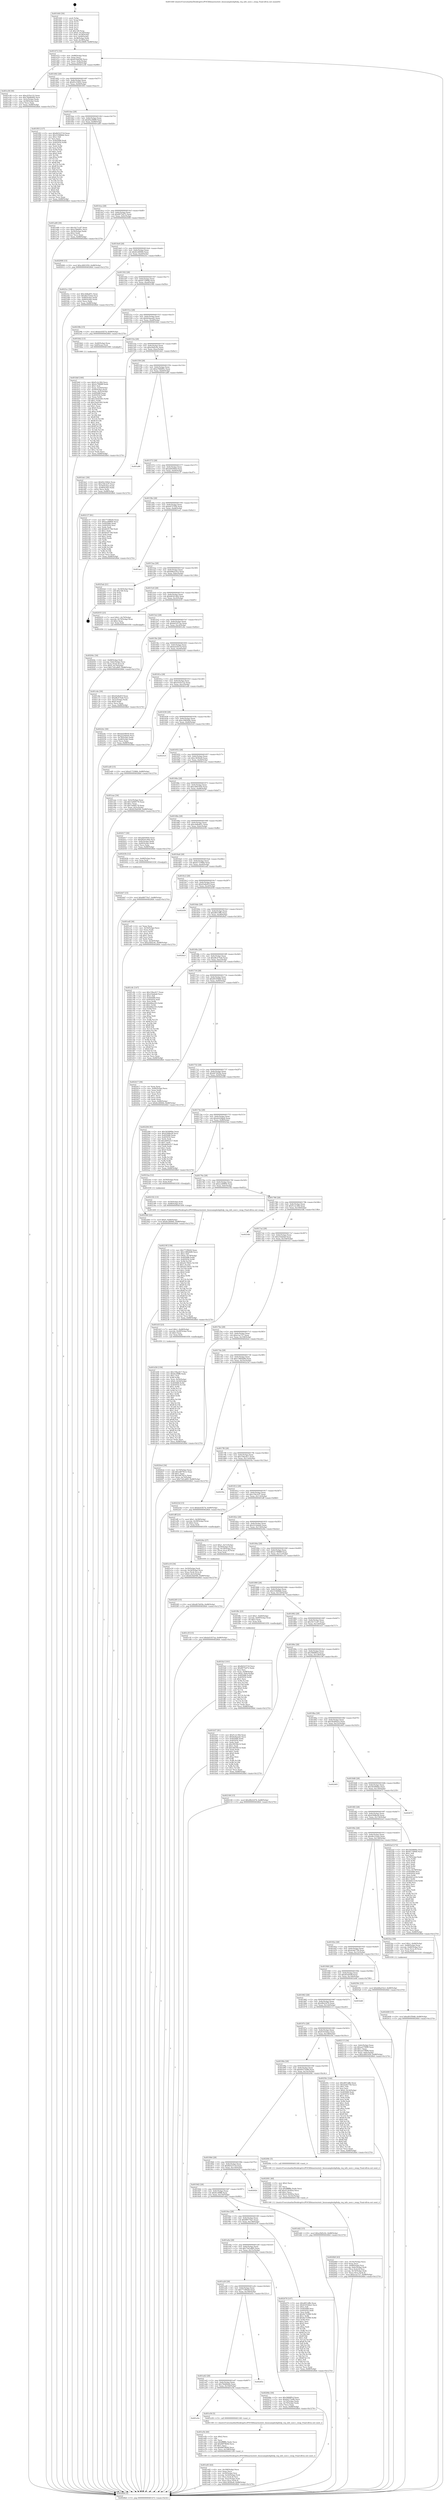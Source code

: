 digraph "0x401440" {
  label = "0x401440 (/mnt/c/Users/mathe/Desktop/tcc/POCII/binaries/extr_linuxsamplesbpfxdp_rxq_info_user.c_swap_Final-ollvm.out::main(0))"
  labelloc = "t"
  node[shape=record]

  Entry [label="",width=0.3,height=0.3,shape=circle,fillcolor=black,style=filled]
  "0x401472" [label="{
     0x401472 [32]\l
     | [instrs]\l
     &nbsp;&nbsp;0x401472 \<+6\>: mov -0x88(%rbp),%eax\l
     &nbsp;&nbsp;0x401478 \<+2\>: mov %eax,%ecx\l
     &nbsp;&nbsp;0x40147a \<+6\>: sub $0x823bd590,%ecx\l
     &nbsp;&nbsp;0x401480 \<+6\>: mov %eax,-0x8c(%rbp)\l
     &nbsp;&nbsp;0x401486 \<+6\>: mov %ecx,-0x90(%rbp)\l
     &nbsp;&nbsp;0x40148c \<+6\>: je 0000000000401e38 \<main+0x9f8\>\l
  }"]
  "0x401e38" [label="{
     0x401e38 [30]\l
     | [instrs]\l
     &nbsp;&nbsp;0x401e38 \<+5\>: mov $0xc035e122,%eax\l
     &nbsp;&nbsp;0x401e3d \<+5\>: mov $0x78dd6dd4,%ecx\l
     &nbsp;&nbsp;0x401e42 \<+3\>: mov -0x5c(%rbp),%edx\l
     &nbsp;&nbsp;0x401e45 \<+3\>: cmp -0x58(%rbp),%edx\l
     &nbsp;&nbsp;0x401e48 \<+3\>: cmovl %ecx,%eax\l
     &nbsp;&nbsp;0x401e4b \<+6\>: mov %eax,-0x88(%rbp)\l
     &nbsp;&nbsp;0x401e51 \<+5\>: jmp 00000000004026b4 \<main+0x1274\>\l
  }"]
  "0x401492" [label="{
     0x401492 [28]\l
     | [instrs]\l
     &nbsp;&nbsp;0x401492 \<+5\>: jmp 0000000000401497 \<main+0x57\>\l
     &nbsp;&nbsp;0x401497 \<+6\>: mov -0x8c(%rbp),%eax\l
     &nbsp;&nbsp;0x40149d \<+5\>: sub $0x83c33622,%eax\l
     &nbsp;&nbsp;0x4014a2 \<+6\>: mov %eax,-0x94(%rbp)\l
     &nbsp;&nbsp;0x4014a8 \<+6\>: je 0000000000401f03 \<main+0xac3\>\l
  }"]
  Exit [label="",width=0.3,height=0.3,shape=circle,fillcolor=black,style=filled,peripheries=2]
  "0x401f03" [label="{
     0x401f03 [137]\l
     | [instrs]\l
     &nbsp;&nbsp;0x401f03 \<+5\>: mov $0x6b523718,%eax\l
     &nbsp;&nbsp;0x401f08 \<+5\>: mov $0x310bfbbb,%ecx\l
     &nbsp;&nbsp;0x401f0d \<+2\>: mov $0x1,%dl\l
     &nbsp;&nbsp;0x401f0f \<+2\>: xor %esi,%esi\l
     &nbsp;&nbsp;0x401f11 \<+7\>: mov 0x405068,%edi\l
     &nbsp;&nbsp;0x401f18 \<+8\>: mov 0x405054,%r8d\l
     &nbsp;&nbsp;0x401f20 \<+3\>: sub $0x1,%esi\l
     &nbsp;&nbsp;0x401f23 \<+3\>: mov %edi,%r9d\l
     &nbsp;&nbsp;0x401f26 \<+3\>: add %esi,%r9d\l
     &nbsp;&nbsp;0x401f29 \<+4\>: imul %r9d,%edi\l
     &nbsp;&nbsp;0x401f2d \<+3\>: and $0x1,%edi\l
     &nbsp;&nbsp;0x401f30 \<+3\>: cmp $0x0,%edi\l
     &nbsp;&nbsp;0x401f33 \<+4\>: sete %r10b\l
     &nbsp;&nbsp;0x401f37 \<+4\>: cmp $0xa,%r8d\l
     &nbsp;&nbsp;0x401f3b \<+4\>: setl %r11b\l
     &nbsp;&nbsp;0x401f3f \<+3\>: mov %r10b,%bl\l
     &nbsp;&nbsp;0x401f42 \<+3\>: xor $0xff,%bl\l
     &nbsp;&nbsp;0x401f45 \<+3\>: mov %r11b,%r14b\l
     &nbsp;&nbsp;0x401f48 \<+4\>: xor $0xff,%r14b\l
     &nbsp;&nbsp;0x401f4c \<+3\>: xor $0x0,%dl\l
     &nbsp;&nbsp;0x401f4f \<+3\>: mov %bl,%r15b\l
     &nbsp;&nbsp;0x401f52 \<+4\>: and $0x0,%r15b\l
     &nbsp;&nbsp;0x401f56 \<+3\>: and %dl,%r10b\l
     &nbsp;&nbsp;0x401f59 \<+3\>: mov %r14b,%r12b\l
     &nbsp;&nbsp;0x401f5c \<+4\>: and $0x0,%r12b\l
     &nbsp;&nbsp;0x401f60 \<+3\>: and %dl,%r11b\l
     &nbsp;&nbsp;0x401f63 \<+3\>: or %r10b,%r15b\l
     &nbsp;&nbsp;0x401f66 \<+3\>: or %r11b,%r12b\l
     &nbsp;&nbsp;0x401f69 \<+3\>: xor %r12b,%r15b\l
     &nbsp;&nbsp;0x401f6c \<+3\>: or %r14b,%bl\l
     &nbsp;&nbsp;0x401f6f \<+3\>: xor $0xff,%bl\l
     &nbsp;&nbsp;0x401f72 \<+3\>: or $0x0,%dl\l
     &nbsp;&nbsp;0x401f75 \<+2\>: and %dl,%bl\l
     &nbsp;&nbsp;0x401f77 \<+3\>: or %bl,%r15b\l
     &nbsp;&nbsp;0x401f7a \<+4\>: test $0x1,%r15b\l
     &nbsp;&nbsp;0x401f7e \<+3\>: cmovne %ecx,%eax\l
     &nbsp;&nbsp;0x401f81 \<+6\>: mov %eax,-0x88(%rbp)\l
     &nbsp;&nbsp;0x401f87 \<+5\>: jmp 00000000004026b4 \<main+0x1274\>\l
  }"]
  "0x4014ae" [label="{
     0x4014ae [28]\l
     | [instrs]\l
     &nbsp;&nbsp;0x4014ae \<+5\>: jmp 00000000004014b3 \<main+0x73\>\l
     &nbsp;&nbsp;0x4014b3 \<+6\>: mov -0x8c(%rbp),%eax\l
     &nbsp;&nbsp;0x4014b9 \<+5\>: sub $0x85a386f9,%eax\l
     &nbsp;&nbsp;0x4014be \<+6\>: mov %eax,-0x98(%rbp)\l
     &nbsp;&nbsp;0x4014c4 \<+6\>: je 0000000000401a68 \<main+0x628\>\l
  }"]
  "0x402447" [label="{
     0x402447 [15]\l
     | [instrs]\l
     &nbsp;&nbsp;0x402447 \<+10\>: movl $0x6f6770a7,-0x88(%rbp)\l
     &nbsp;&nbsp;0x402451 \<+5\>: jmp 00000000004026b4 \<main+0x1274\>\l
  }"]
  "0x401a68" [label="{
     0x401a68 [30]\l
     | [instrs]\l
     &nbsp;&nbsp;0x401a68 \<+5\>: mov $0x3417cc87,%eax\l
     &nbsp;&nbsp;0x401a6d \<+5\>: mov $0xa768d95c,%ecx\l
     &nbsp;&nbsp;0x401a72 \<+3\>: mov -0x30(%rbp),%edx\l
     &nbsp;&nbsp;0x401a75 \<+3\>: cmp $0x2,%edx\l
     &nbsp;&nbsp;0x401a78 \<+3\>: cmovne %ecx,%eax\l
     &nbsp;&nbsp;0x401a7b \<+6\>: mov %eax,-0x88(%rbp)\l
     &nbsp;&nbsp;0x401a81 \<+5\>: jmp 00000000004026b4 \<main+0x1274\>\l
  }"]
  "0x4014ca" [label="{
     0x4014ca [28]\l
     | [instrs]\l
     &nbsp;&nbsp;0x4014ca \<+5\>: jmp 00000000004014cf \<main+0x8f\>\l
     &nbsp;&nbsp;0x4014cf \<+6\>: mov -0x8c(%rbp),%eax\l
     &nbsp;&nbsp;0x4014d5 \<+5\>: sub $0x8975ef72,%eax\l
     &nbsp;&nbsp;0x4014da \<+6\>: mov %eax,-0x9c(%rbp)\l
     &nbsp;&nbsp;0x4014e0 \<+6\>: je 0000000000402008 \<main+0xbc8\>\l
  }"]
  "0x4026b4" [label="{
     0x4026b4 [5]\l
     | [instrs]\l
     &nbsp;&nbsp;0x4026b4 \<+5\>: jmp 0000000000401472 \<main+0x32\>\l
  }"]
  "0x401440" [label="{
     0x401440 [50]\l
     | [instrs]\l
     &nbsp;&nbsp;0x401440 \<+1\>: push %rbp\l
     &nbsp;&nbsp;0x401441 \<+3\>: mov %rsp,%rbp\l
     &nbsp;&nbsp;0x401444 \<+2\>: push %r15\l
     &nbsp;&nbsp;0x401446 \<+2\>: push %r14\l
     &nbsp;&nbsp;0x401448 \<+2\>: push %r13\l
     &nbsp;&nbsp;0x40144a \<+2\>: push %r12\l
     &nbsp;&nbsp;0x40144c \<+1\>: push %rbx\l
     &nbsp;&nbsp;0x40144d \<+7\>: sub $0x148,%rsp\l
     &nbsp;&nbsp;0x401454 \<+7\>: movl $0x0,-0x34(%rbp)\l
     &nbsp;&nbsp;0x40145b \<+3\>: mov %edi,-0x38(%rbp)\l
     &nbsp;&nbsp;0x40145e \<+4\>: mov %rsi,-0x40(%rbp)\l
     &nbsp;&nbsp;0x401462 \<+3\>: mov -0x38(%rbp),%edi\l
     &nbsp;&nbsp;0x401465 \<+3\>: mov %edi,-0x30(%rbp)\l
     &nbsp;&nbsp;0x401468 \<+10\>: movl $0x85a386f9,-0x88(%rbp)\l
  }"]
  "0x402408" [label="{
     0x402408 [15]\l
     | [instrs]\l
     &nbsp;&nbsp;0x402408 \<+10\>: movl $0xd91f59d6,-0x88(%rbp)\l
     &nbsp;&nbsp;0x402412 \<+5\>: jmp 00000000004026b4 \<main+0x1274\>\l
  }"]
  "0x402008" [label="{
     0x402008 [15]\l
     | [instrs]\l
     &nbsp;&nbsp;0x402008 \<+10\>: movl $0xc4901950,-0x88(%rbp)\l
     &nbsp;&nbsp;0x402012 \<+5\>: jmp 00000000004026b4 \<main+0x1274\>\l
  }"]
  "0x4014e6" [label="{
     0x4014e6 [28]\l
     | [instrs]\l
     &nbsp;&nbsp;0x4014e6 \<+5\>: jmp 00000000004014eb \<main+0xab\>\l
     &nbsp;&nbsp;0x4014eb \<+6\>: mov -0x8c(%rbp),%eax\l
     &nbsp;&nbsp;0x4014f1 \<+5\>: sub $0x8c26f484,%eax\l
     &nbsp;&nbsp;0x4014f6 \<+6\>: mov %eax,-0xa0(%rbp)\l
     &nbsp;&nbsp;0x4014fc \<+6\>: je 00000000004023cc \<main+0xf8c\>\l
  }"]
  "0x4023b6" [label="{
     0x4023b6 [22]\l
     | [instrs]\l
     &nbsp;&nbsp;0x4023b6 \<+7\>: movl $0x0,-0x80(%rbp)\l
     &nbsp;&nbsp;0x4023bd \<+10\>: movl $0x8c26f484,-0x88(%rbp)\l
     &nbsp;&nbsp;0x4023c7 \<+5\>: jmp 00000000004026b4 \<main+0x1274\>\l
  }"]
  "0x4023cc" [label="{
     0x4023cc [30]\l
     | [instrs]\l
     &nbsp;&nbsp;0x4023cc \<+5\>: mov $0xc4dba851,%eax\l
     &nbsp;&nbsp;0x4023d1 \<+5\>: mov $0x46c51beb,%ecx\l
     &nbsp;&nbsp;0x4023d6 \<+3\>: mov -0x80(%rbp),%edx\l
     &nbsp;&nbsp;0x4023d9 \<+3\>: cmp -0x60(%rbp),%edx\l
     &nbsp;&nbsp;0x4023dc \<+3\>: cmovl %ecx,%eax\l
     &nbsp;&nbsp;0x4023df \<+6\>: mov %eax,-0x88(%rbp)\l
     &nbsp;&nbsp;0x4023e5 \<+5\>: jmp 00000000004026b4 \<main+0x1274\>\l
  }"]
  "0x401502" [label="{
     0x401502 [28]\l
     | [instrs]\l
     &nbsp;&nbsp;0x401502 \<+5\>: jmp 0000000000401507 \<main+0xc7\>\l
     &nbsp;&nbsp;0x401507 \<+6\>: mov -0x8c(%rbp),%eax\l
     &nbsp;&nbsp;0x40150d \<+5\>: sub $0x9172f946,%eax\l
     &nbsp;&nbsp;0x401512 \<+6\>: mov %eax,-0xa4(%rbp)\l
     &nbsp;&nbsp;0x401518 \<+6\>: je 000000000040239b \<main+0xf5b\>\l
  }"]
  "0x402285" [label="{
     0x402285 [15]\l
     | [instrs]\l
     &nbsp;&nbsp;0x402285 \<+10\>: movl $0xdb7445fa,-0x88(%rbp)\l
     &nbsp;&nbsp;0x40228f \<+5\>: jmp 00000000004026b4 \<main+0x1274\>\l
  }"]
  "0x40239b" [label="{
     0x40239b [15]\l
     | [instrs]\l
     &nbsp;&nbsp;0x40239b \<+10\>: movl $0xbe43f27d,-0x88(%rbp)\l
     &nbsp;&nbsp;0x4023a5 \<+5\>: jmp 00000000004026b4 \<main+0x1274\>\l
  }"]
  "0x40151e" [label="{
     0x40151e [28]\l
     | [instrs]\l
     &nbsp;&nbsp;0x40151e \<+5\>: jmp 0000000000401523 \<main+0xe3\>\l
     &nbsp;&nbsp;0x401523 \<+6\>: mov -0x8c(%rbp),%eax\l
     &nbsp;&nbsp;0x401529 \<+5\>: sub $0x9c9aea42,%eax\l
     &nbsp;&nbsp;0x40152e \<+6\>: mov %eax,-0xa8(%rbp)\l
     &nbsp;&nbsp;0x401534 \<+6\>: je 0000000000401bb2 \<main+0x772\>\l
  }"]
  "0x40219f" [label="{
     0x40219f [158]\l
     | [instrs]\l
     &nbsp;&nbsp;0x40219f \<+5\>: mov $0x771f9426,%eax\l
     &nbsp;&nbsp;0x4021a4 \<+5\>: mov $0x13892b98,%ecx\l
     &nbsp;&nbsp;0x4021a9 \<+2\>: mov $0x1,%dl\l
     &nbsp;&nbsp;0x4021ab \<+7\>: movl $0x0,-0x78(%rbp)\l
     &nbsp;&nbsp;0x4021b2 \<+8\>: mov 0x405068,%r8d\l
     &nbsp;&nbsp;0x4021ba \<+8\>: mov 0x405054,%r9d\l
     &nbsp;&nbsp;0x4021c2 \<+3\>: mov %r8d,%r10d\l
     &nbsp;&nbsp;0x4021c5 \<+7\>: add $0xd3c7843c,%r10d\l
     &nbsp;&nbsp;0x4021cc \<+4\>: sub $0x1,%r10d\l
     &nbsp;&nbsp;0x4021d0 \<+7\>: sub $0xd3c7843c,%r10d\l
     &nbsp;&nbsp;0x4021d7 \<+4\>: imul %r10d,%r8d\l
     &nbsp;&nbsp;0x4021db \<+4\>: and $0x1,%r8d\l
     &nbsp;&nbsp;0x4021df \<+4\>: cmp $0x0,%r8d\l
     &nbsp;&nbsp;0x4021e3 \<+4\>: sete %r11b\l
     &nbsp;&nbsp;0x4021e7 \<+4\>: cmp $0xa,%r9d\l
     &nbsp;&nbsp;0x4021eb \<+3\>: setl %bl\l
     &nbsp;&nbsp;0x4021ee \<+3\>: mov %r11b,%r14b\l
     &nbsp;&nbsp;0x4021f1 \<+4\>: xor $0xff,%r14b\l
     &nbsp;&nbsp;0x4021f5 \<+3\>: mov %bl,%r15b\l
     &nbsp;&nbsp;0x4021f8 \<+4\>: xor $0xff,%r15b\l
     &nbsp;&nbsp;0x4021fc \<+3\>: xor $0x1,%dl\l
     &nbsp;&nbsp;0x4021ff \<+3\>: mov %r14b,%r12b\l
     &nbsp;&nbsp;0x402202 \<+4\>: and $0xff,%r12b\l
     &nbsp;&nbsp;0x402206 \<+3\>: and %dl,%r11b\l
     &nbsp;&nbsp;0x402209 \<+3\>: mov %r15b,%r13b\l
     &nbsp;&nbsp;0x40220c \<+4\>: and $0xff,%r13b\l
     &nbsp;&nbsp;0x402210 \<+2\>: and %dl,%bl\l
     &nbsp;&nbsp;0x402212 \<+3\>: or %r11b,%r12b\l
     &nbsp;&nbsp;0x402215 \<+3\>: or %bl,%r13b\l
     &nbsp;&nbsp;0x402218 \<+3\>: xor %r13b,%r12b\l
     &nbsp;&nbsp;0x40221b \<+3\>: or %r15b,%r14b\l
     &nbsp;&nbsp;0x40221e \<+4\>: xor $0xff,%r14b\l
     &nbsp;&nbsp;0x402222 \<+3\>: or $0x1,%dl\l
     &nbsp;&nbsp;0x402225 \<+3\>: and %dl,%r14b\l
     &nbsp;&nbsp;0x402228 \<+3\>: or %r14b,%r12b\l
     &nbsp;&nbsp;0x40222b \<+4\>: test $0x1,%r12b\l
     &nbsp;&nbsp;0x40222f \<+3\>: cmovne %ecx,%eax\l
     &nbsp;&nbsp;0x402232 \<+6\>: mov %eax,-0x88(%rbp)\l
     &nbsp;&nbsp;0x402238 \<+5\>: jmp 00000000004026b4 \<main+0x1274\>\l
  }"]
  "0x401bb2" [label="{
     0x401bb2 [13]\l
     | [instrs]\l
     &nbsp;&nbsp;0x401bb2 \<+4\>: mov -0x40(%rbp),%rax\l
     &nbsp;&nbsp;0x401bb6 \<+4\>: mov 0x8(%rax),%rdi\l
     &nbsp;&nbsp;0x401bba \<+5\>: call 0000000000401060 \<atoi@plt\>\l
     | [calls]\l
     &nbsp;&nbsp;0x401060 \{1\} (unknown)\l
  }"]
  "0x40153a" [label="{
     0x40153a [28]\l
     | [instrs]\l
     &nbsp;&nbsp;0x40153a \<+5\>: jmp 000000000040153f \<main+0xff\>\l
     &nbsp;&nbsp;0x40153f \<+6\>: mov -0x8c(%rbp),%eax\l
     &nbsp;&nbsp;0x401545 \<+5\>: sub $0xa5bf2c9c,%eax\l
     &nbsp;&nbsp;0x40154a \<+6\>: mov %eax,-0xac(%rbp)\l
     &nbsp;&nbsp;0x401550 \<+6\>: je 0000000000401de1 \<main+0x9a1\>\l
  }"]
  "0x4020b9" [label="{
     0x4020b9 [43]\l
     | [instrs]\l
     &nbsp;&nbsp;0x4020b9 \<+6\>: mov -0x16c(%rbp),%ecx\l
     &nbsp;&nbsp;0x4020bf \<+3\>: imul %eax,%ecx\l
     &nbsp;&nbsp;0x4020c2 \<+4\>: mov -0x68(%rbp),%rsi\l
     &nbsp;&nbsp;0x4020c6 \<+4\>: movslq -0x6c(%rbp),%rdi\l
     &nbsp;&nbsp;0x4020ca \<+4\>: mov (%rsi,%rdi,8),%rsi\l
     &nbsp;&nbsp;0x4020ce \<+4\>: movslq -0x74(%rbp),%rdi\l
     &nbsp;&nbsp;0x4020d2 \<+3\>: mov %ecx,(%rsi,%rdi,4)\l
     &nbsp;&nbsp;0x4020d5 \<+10\>: movl $0xe1ac727,-0x88(%rbp)\l
     &nbsp;&nbsp;0x4020df \<+5\>: jmp 00000000004026b4 \<main+0x1274\>\l
  }"]
  "0x401de1" [label="{
     0x401de1 [30]\l
     | [instrs]\l
     &nbsp;&nbsp;0x401de1 \<+5\>: mov $0x83c33622,%eax\l
     &nbsp;&nbsp;0x401de6 \<+5\>: mov $0x159c2cf7,%ecx\l
     &nbsp;&nbsp;0x401deb \<+3\>: mov -0x54(%rbp),%edx\l
     &nbsp;&nbsp;0x401dee \<+3\>: cmp -0x48(%rbp),%edx\l
     &nbsp;&nbsp;0x401df1 \<+3\>: cmovl %ecx,%eax\l
     &nbsp;&nbsp;0x401df4 \<+6\>: mov %eax,-0x88(%rbp)\l
     &nbsp;&nbsp;0x401dfa \<+5\>: jmp 00000000004026b4 \<main+0x1274\>\l
  }"]
  "0x401556" [label="{
     0x401556 [28]\l
     | [instrs]\l
     &nbsp;&nbsp;0x401556 \<+5\>: jmp 000000000040155b \<main+0x11b\>\l
     &nbsp;&nbsp;0x40155b \<+6\>: mov -0x8c(%rbp),%eax\l
     &nbsp;&nbsp;0x401561 \<+5\>: sub $0xa768d95c,%eax\l
     &nbsp;&nbsp;0x401566 \<+6\>: mov %eax,-0xb0(%rbp)\l
     &nbsp;&nbsp;0x40156c \<+6\>: je 0000000000401a86 \<main+0x646\>\l
  }"]
  "0x402091" [label="{
     0x402091 [40]\l
     | [instrs]\l
     &nbsp;&nbsp;0x402091 \<+5\>: mov $0x2,%ecx\l
     &nbsp;&nbsp;0x402096 \<+1\>: cltd\l
     &nbsp;&nbsp;0x402097 \<+2\>: idiv %ecx\l
     &nbsp;&nbsp;0x402099 \<+6\>: imul $0xfffffffe,%edx,%ecx\l
     &nbsp;&nbsp;0x40209f \<+6\>: add $0x412b583a,%ecx\l
     &nbsp;&nbsp;0x4020a5 \<+3\>: add $0x1,%ecx\l
     &nbsp;&nbsp;0x4020a8 \<+6\>: sub $0x412b583a,%ecx\l
     &nbsp;&nbsp;0x4020ae \<+6\>: mov %ecx,-0x16c(%rbp)\l
     &nbsp;&nbsp;0x4020b4 \<+5\>: call 0000000000401160 \<next_i\>\l
     | [calls]\l
     &nbsp;&nbsp;0x401160 \{1\} (/mnt/c/Users/mathe/Desktop/tcc/POCII/binaries/extr_linuxsamplesbpfxdp_rxq_info_user.c_swap_Final-ollvm.out::next_i)\l
  }"]
  "0x401a86" [label="{
     0x401a86\l
  }", style=dashed]
  "0x401572" [label="{
     0x401572 [28]\l
     | [instrs]\l
     &nbsp;&nbsp;0x401572 \<+5\>: jmp 0000000000401577 \<main+0x137\>\l
     &nbsp;&nbsp;0x401577 \<+6\>: mov -0x8c(%rbp),%eax\l
     &nbsp;&nbsp;0x40157d \<+5\>: sub $0xab930fe6,%eax\l
     &nbsp;&nbsp;0x401582 \<+6\>: mov %eax,-0xb4(%rbp)\l
     &nbsp;&nbsp;0x401588 \<+6\>: je 0000000000402137 \<main+0xcf7\>\l
  }"]
  "0x40204c" [label="{
     0x40204c [34]\l
     | [instrs]\l
     &nbsp;&nbsp;0x40204c \<+4\>: mov -0x68(%rbp),%rdi\l
     &nbsp;&nbsp;0x402050 \<+4\>: movslq -0x6c(%rbp),%rcx\l
     &nbsp;&nbsp;0x402054 \<+4\>: mov %rax,(%rdi,%rcx,8)\l
     &nbsp;&nbsp;0x402058 \<+7\>: movl $0x0,-0x74(%rbp)\l
     &nbsp;&nbsp;0x40205f \<+10\>: movl $0x73d1a895,-0x88(%rbp)\l
     &nbsp;&nbsp;0x402069 \<+5\>: jmp 00000000004026b4 \<main+0x1274\>\l
  }"]
  "0x402137" [label="{
     0x402137 [91]\l
     | [instrs]\l
     &nbsp;&nbsp;0x402137 \<+5\>: mov $0x771f9426,%eax\l
     &nbsp;&nbsp;0x40213c \<+5\>: mov $0xec26f904,%ecx\l
     &nbsp;&nbsp;0x402141 \<+7\>: mov 0x405068,%edx\l
     &nbsp;&nbsp;0x402148 \<+7\>: mov 0x405054,%esi\l
     &nbsp;&nbsp;0x40214f \<+2\>: mov %edx,%edi\l
     &nbsp;&nbsp;0x402151 \<+6\>: add $0xbfc9178d,%edi\l
     &nbsp;&nbsp;0x402157 \<+3\>: sub $0x1,%edi\l
     &nbsp;&nbsp;0x40215a \<+6\>: sub $0xbfc9178d,%edi\l
     &nbsp;&nbsp;0x402160 \<+3\>: imul %edi,%edx\l
     &nbsp;&nbsp;0x402163 \<+3\>: and $0x1,%edx\l
     &nbsp;&nbsp;0x402166 \<+3\>: cmp $0x0,%edx\l
     &nbsp;&nbsp;0x402169 \<+4\>: sete %r8b\l
     &nbsp;&nbsp;0x40216d \<+3\>: cmp $0xa,%esi\l
     &nbsp;&nbsp;0x402170 \<+4\>: setl %r9b\l
     &nbsp;&nbsp;0x402174 \<+3\>: mov %r8b,%r10b\l
     &nbsp;&nbsp;0x402177 \<+3\>: and %r9b,%r10b\l
     &nbsp;&nbsp;0x40217a \<+3\>: xor %r9b,%r8b\l
     &nbsp;&nbsp;0x40217d \<+3\>: or %r8b,%r10b\l
     &nbsp;&nbsp;0x402180 \<+4\>: test $0x1,%r10b\l
     &nbsp;&nbsp;0x402184 \<+3\>: cmovne %ecx,%eax\l
     &nbsp;&nbsp;0x402187 \<+6\>: mov %eax,-0x88(%rbp)\l
     &nbsp;&nbsp;0x40218d \<+5\>: jmp 00000000004026b4 \<main+0x1274\>\l
  }"]
  "0x40158e" [label="{
     0x40158e [28]\l
     | [instrs]\l
     &nbsp;&nbsp;0x40158e \<+5\>: jmp 0000000000401593 \<main+0x153\>\l
     &nbsp;&nbsp;0x401593 \<+6\>: mov -0x8c(%rbp),%eax\l
     &nbsp;&nbsp;0x401599 \<+5\>: sub $0xb4727f58,%eax\l
     &nbsp;&nbsp;0x40159e \<+6\>: mov %eax,-0xb8(%rbp)\l
     &nbsp;&nbsp;0x4015a4 \<+6\>: je 0000000000401ae1 \<main+0x6a1\>\l
  }"]
  "0x401fa3" [label="{
     0x401fa3 [101]\l
     | [instrs]\l
     &nbsp;&nbsp;0x401fa3 \<+5\>: mov $0x6b523718,%ecx\l
     &nbsp;&nbsp;0x401fa8 \<+5\>: mov $0x8975ef72,%edx\l
     &nbsp;&nbsp;0x401fad \<+2\>: xor %esi,%esi\l
     &nbsp;&nbsp;0x401faf \<+4\>: mov %rax,-0x68(%rbp)\l
     &nbsp;&nbsp;0x401fb3 \<+7\>: movl $0x0,-0x6c(%rbp)\l
     &nbsp;&nbsp;0x401fba \<+8\>: mov 0x405068,%r8d\l
     &nbsp;&nbsp;0x401fc2 \<+8\>: mov 0x405054,%r9d\l
     &nbsp;&nbsp;0x401fca \<+3\>: sub $0x1,%esi\l
     &nbsp;&nbsp;0x401fcd \<+3\>: mov %r8d,%r10d\l
     &nbsp;&nbsp;0x401fd0 \<+3\>: add %esi,%r10d\l
     &nbsp;&nbsp;0x401fd3 \<+4\>: imul %r10d,%r8d\l
     &nbsp;&nbsp;0x401fd7 \<+4\>: and $0x1,%r8d\l
     &nbsp;&nbsp;0x401fdb \<+4\>: cmp $0x0,%r8d\l
     &nbsp;&nbsp;0x401fdf \<+4\>: sete %r11b\l
     &nbsp;&nbsp;0x401fe3 \<+4\>: cmp $0xa,%r9d\l
     &nbsp;&nbsp;0x401fe7 \<+3\>: setl %bl\l
     &nbsp;&nbsp;0x401fea \<+3\>: mov %r11b,%r14b\l
     &nbsp;&nbsp;0x401fed \<+3\>: and %bl,%r14b\l
     &nbsp;&nbsp;0x401ff0 \<+3\>: xor %bl,%r11b\l
     &nbsp;&nbsp;0x401ff3 \<+3\>: or %r11b,%r14b\l
     &nbsp;&nbsp;0x401ff6 \<+4\>: test $0x1,%r14b\l
     &nbsp;&nbsp;0x401ffa \<+3\>: cmovne %edx,%ecx\l
     &nbsp;&nbsp;0x401ffd \<+6\>: mov %ecx,-0x88(%rbp)\l
     &nbsp;&nbsp;0x402003 \<+5\>: jmp 00000000004026b4 \<main+0x1274\>\l
  }"]
  "0x401ae1" [label="{
     0x401ae1\l
  }", style=dashed]
  "0x4015aa" [label="{
     0x4015aa [28]\l
     | [instrs]\l
     &nbsp;&nbsp;0x4015aa \<+5\>: jmp 00000000004015af \<main+0x16f\>\l
     &nbsp;&nbsp;0x4015af \<+6\>: mov -0x8c(%rbp),%eax\l
     &nbsp;&nbsp;0x4015b5 \<+5\>: sub $0xb6ba53e3,%eax\l
     &nbsp;&nbsp;0x4015ba \<+6\>: mov %eax,-0xbc(%rbp)\l
     &nbsp;&nbsp;0x4015c0 \<+6\>: je 00000000004025ab \<main+0x116b\>\l
  }"]
  "0x401e83" [label="{
     0x401e83 [43]\l
     | [instrs]\l
     &nbsp;&nbsp;0x401e83 \<+6\>: mov -0x168(%rbp),%ecx\l
     &nbsp;&nbsp;0x401e89 \<+3\>: imul %eax,%ecx\l
     &nbsp;&nbsp;0x401e8c \<+4\>: mov -0x50(%rbp),%rsi\l
     &nbsp;&nbsp;0x401e90 \<+4\>: movslq -0x54(%rbp),%rdi\l
     &nbsp;&nbsp;0x401e94 \<+4\>: mov (%rsi,%rdi,8),%rsi\l
     &nbsp;&nbsp;0x401e98 \<+4\>: movslq -0x5c(%rbp),%rdi\l
     &nbsp;&nbsp;0x401e9c \<+3\>: mov %ecx,(%rsi,%rdi,4)\l
     &nbsp;&nbsp;0x401e9f \<+10\>: movl $0xc383fee8,-0x88(%rbp)\l
     &nbsp;&nbsp;0x401ea9 \<+5\>: jmp 00000000004026b4 \<main+0x1274\>\l
  }"]
  "0x4025ab" [label="{
     0x4025ab [21]\l
     | [instrs]\l
     &nbsp;&nbsp;0x4025ab \<+3\>: mov -0x34(%rbp),%eax\l
     &nbsp;&nbsp;0x4025ae \<+7\>: add $0x148,%rsp\l
     &nbsp;&nbsp;0x4025b5 \<+1\>: pop %rbx\l
     &nbsp;&nbsp;0x4025b6 \<+2\>: pop %r12\l
     &nbsp;&nbsp;0x4025b8 \<+2\>: pop %r13\l
     &nbsp;&nbsp;0x4025ba \<+2\>: pop %r14\l
     &nbsp;&nbsp;0x4025bc \<+2\>: pop %r15\l
     &nbsp;&nbsp;0x4025be \<+1\>: pop %rbp\l
     &nbsp;&nbsp;0x4025bf \<+1\>: ret\l
  }"]
  "0x4015c6" [label="{
     0x4015c6 [28]\l
     | [instrs]\l
     &nbsp;&nbsp;0x4015c6 \<+5\>: jmp 00000000004015cb \<main+0x18b\>\l
     &nbsp;&nbsp;0x4015cb \<+6\>: mov -0x8c(%rbp),%eax\l
     &nbsp;&nbsp;0x4015d1 \<+5\>: sub $0xb8341464,%eax\l
     &nbsp;&nbsp;0x4015d6 \<+6\>: mov %eax,-0xc0(%rbp)\l
     &nbsp;&nbsp;0x4015dc \<+6\>: je 0000000000402035 \<main+0xbf5\>\l
  }"]
  "0x401e5b" [label="{
     0x401e5b [40]\l
     | [instrs]\l
     &nbsp;&nbsp;0x401e5b \<+5\>: mov $0x2,%ecx\l
     &nbsp;&nbsp;0x401e60 \<+1\>: cltd\l
     &nbsp;&nbsp;0x401e61 \<+2\>: idiv %ecx\l
     &nbsp;&nbsp;0x401e63 \<+6\>: imul $0xfffffffe,%edx,%ecx\l
     &nbsp;&nbsp;0x401e69 \<+6\>: add $0x69f78b9d,%ecx\l
     &nbsp;&nbsp;0x401e6f \<+3\>: add $0x1,%ecx\l
     &nbsp;&nbsp;0x401e72 \<+6\>: sub $0x69f78b9d,%ecx\l
     &nbsp;&nbsp;0x401e78 \<+6\>: mov %ecx,-0x168(%rbp)\l
     &nbsp;&nbsp;0x401e7e \<+5\>: call 0000000000401160 \<next_i\>\l
     | [calls]\l
     &nbsp;&nbsp;0x401160 \{1\} (/mnt/c/Users/mathe/Desktop/tcc/POCII/binaries/extr_linuxsamplesbpfxdp_rxq_info_user.c_swap_Final-ollvm.out::next_i)\l
  }"]
  "0x402035" [label="{
     0x402035 [23]\l
     | [instrs]\l
     &nbsp;&nbsp;0x402035 \<+7\>: movl $0x1,-0x70(%rbp)\l
     &nbsp;&nbsp;0x40203c \<+4\>: movslq -0x70(%rbp),%rax\l
     &nbsp;&nbsp;0x402040 \<+4\>: shl $0x2,%rax\l
     &nbsp;&nbsp;0x402044 \<+3\>: mov %rax,%rdi\l
     &nbsp;&nbsp;0x402047 \<+5\>: call 0000000000401050 \<malloc@plt\>\l
     | [calls]\l
     &nbsp;&nbsp;0x401050 \{1\} (unknown)\l
  }"]
  "0x4015e2" [label="{
     0x4015e2 [28]\l
     | [instrs]\l
     &nbsp;&nbsp;0x4015e2 \<+5\>: jmp 00000000004015e7 \<main+0x1a7\>\l
     &nbsp;&nbsp;0x4015e7 \<+6\>: mov -0x8c(%rbp),%eax\l
     &nbsp;&nbsp;0x4015ed \<+5\>: sub $0xbd1057aa,%eax\l
     &nbsp;&nbsp;0x4015f2 \<+6\>: mov %eax,-0xc4(%rbp)\l
     &nbsp;&nbsp;0x4015f8 \<+6\>: je 0000000000401c6e \<main+0x82e\>\l
  }"]
  "0x401a5e" [label="{
     0x401a5e\l
  }", style=dashed]
  "0x401c6e" [label="{
     0x401c6e [30]\l
     | [instrs]\l
     &nbsp;&nbsp;0x401c6e \<+5\>: mov $0xd3a6e81f,%eax\l
     &nbsp;&nbsp;0x401c73 \<+5\>: mov $0xd8c474a6,%ecx\l
     &nbsp;&nbsp;0x401c78 \<+3\>: mov -0x2c(%rbp),%edx\l
     &nbsp;&nbsp;0x401c7b \<+3\>: cmp $0x0,%edx\l
     &nbsp;&nbsp;0x401c7e \<+3\>: cmove %ecx,%eax\l
     &nbsp;&nbsp;0x401c81 \<+6\>: mov %eax,-0x88(%rbp)\l
     &nbsp;&nbsp;0x401c87 \<+5\>: jmp 00000000004026b4 \<main+0x1274\>\l
  }"]
  "0x4015fe" [label="{
     0x4015fe [28]\l
     | [instrs]\l
     &nbsp;&nbsp;0x4015fe \<+5\>: jmp 0000000000401603 \<main+0x1c3\>\l
     &nbsp;&nbsp;0x401603 \<+6\>: mov -0x8c(%rbp),%eax\l
     &nbsp;&nbsp;0x401609 \<+5\>: sub $0xbe43f27d,%eax\l
     &nbsp;&nbsp;0x40160e \<+6\>: mov %eax,-0xc8(%rbp)\l
     &nbsp;&nbsp;0x401614 \<+6\>: je 000000000040224c \<main+0xe0c\>\l
  }"]
  "0x401e56" [label="{
     0x401e56 [5]\l
     | [instrs]\l
     &nbsp;&nbsp;0x401e56 \<+5\>: call 0000000000401160 \<next_i\>\l
     | [calls]\l
     &nbsp;&nbsp;0x401160 \{1\} (/mnt/c/Users/mathe/Desktop/tcc/POCII/binaries/extr_linuxsamplesbpfxdp_rxq_info_user.c_swap_Final-ollvm.out::next_i)\l
  }"]
  "0x40224c" [label="{
     0x40224c [30]\l
     | [instrs]\l
     &nbsp;&nbsp;0x40224c \<+5\>: mov $0xdcb5dbe8,%eax\l
     &nbsp;&nbsp;0x402251 \<+5\>: mov $0x221bdaa0,%ecx\l
     &nbsp;&nbsp;0x402256 \<+3\>: mov -0x78(%rbp),%edx\l
     &nbsp;&nbsp;0x402259 \<+3\>: cmp -0x48(%rbp),%edx\l
     &nbsp;&nbsp;0x40225c \<+3\>: cmovl %ecx,%eax\l
     &nbsp;&nbsp;0x40225f \<+6\>: mov %eax,-0x88(%rbp)\l
     &nbsp;&nbsp;0x402265 \<+5\>: jmp 00000000004026b4 \<main+0x1274\>\l
  }"]
  "0x40161a" [label="{
     0x40161a [28]\l
     | [instrs]\l
     &nbsp;&nbsp;0x40161a \<+5\>: jmp 000000000040161f \<main+0x1df\>\l
     &nbsp;&nbsp;0x40161f \<+6\>: mov -0x8c(%rbp),%eax\l
     &nbsp;&nbsp;0x401625 \<+5\>: sub $0xc035e122,%eax\l
     &nbsp;&nbsp;0x40162a \<+6\>: mov %eax,-0xcc(%rbp)\l
     &nbsp;&nbsp;0x401630 \<+6\>: je 0000000000401ed0 \<main+0xa90\>\l
  }"]
  "0x401a42" [label="{
     0x401a42 [28]\l
     | [instrs]\l
     &nbsp;&nbsp;0x401a42 \<+5\>: jmp 0000000000401a47 \<main+0x607\>\l
     &nbsp;&nbsp;0x401a47 \<+6\>: mov -0x8c(%rbp),%eax\l
     &nbsp;&nbsp;0x401a4d \<+5\>: sub $0x78dd6dd4,%eax\l
     &nbsp;&nbsp;0x401a52 \<+6\>: mov %eax,-0x164(%rbp)\l
     &nbsp;&nbsp;0x401a58 \<+6\>: je 0000000000401e56 \<main+0xa16\>\l
  }"]
  "0x401ed0" [label="{
     0x401ed0 [15]\l
     | [instrs]\l
     &nbsp;&nbsp;0x401ed0 \<+10\>: movl $0xd1733884,-0x88(%rbp)\l
     &nbsp;&nbsp;0x401eda \<+5\>: jmp 00000000004026b4 \<main+0x1274\>\l
  }"]
  "0x401636" [label="{
     0x401636 [28]\l
     | [instrs]\l
     &nbsp;&nbsp;0x401636 \<+5\>: jmp 000000000040163b \<main+0x1fb\>\l
     &nbsp;&nbsp;0x40163b \<+6\>: mov -0x8c(%rbp),%eax\l
     &nbsp;&nbsp;0x401641 \<+5\>: sub $0xc2982b9e,%eax\l
     &nbsp;&nbsp;0x401646 \<+6\>: mov %eax,-0xd0(%rbp)\l
     &nbsp;&nbsp;0x40164c \<+6\>: je 00000000004025c0 \<main+0x1180\>\l
  }"]
  "0x40265c" [label="{
     0x40265c\l
  }", style=dashed]
  "0x4025c0" [label="{
     0x4025c0\l
  }", style=dashed]
  "0x401652" [label="{
     0x401652 [28]\l
     | [instrs]\l
     &nbsp;&nbsp;0x401652 \<+5\>: jmp 0000000000401657 \<main+0x217\>\l
     &nbsp;&nbsp;0x401657 \<+6\>: mov -0x8c(%rbp),%eax\l
     &nbsp;&nbsp;0x40165d \<+5\>: sub $0xc383fee8,%eax\l
     &nbsp;&nbsp;0x401662 \<+6\>: mov %eax,-0xd4(%rbp)\l
     &nbsp;&nbsp;0x401668 \<+6\>: je 0000000000401eae \<main+0xa6e\>\l
  }"]
  "0x401a26" [label="{
     0x401a26 [28]\l
     | [instrs]\l
     &nbsp;&nbsp;0x401a26 \<+5\>: jmp 0000000000401a2b \<main+0x5eb\>\l
     &nbsp;&nbsp;0x401a2b \<+6\>: mov -0x8c(%rbp),%eax\l
     &nbsp;&nbsp;0x401a31 \<+5\>: sub $0x771f9426,%eax\l
     &nbsp;&nbsp;0x401a36 \<+6\>: mov %eax,-0x160(%rbp)\l
     &nbsp;&nbsp;0x401a3c \<+6\>: je 000000000040265c \<main+0x121c\>\l
  }"]
  "0x401eae" [label="{
     0x401eae [34]\l
     | [instrs]\l
     &nbsp;&nbsp;0x401eae \<+3\>: mov -0x5c(%rbp),%eax\l
     &nbsp;&nbsp;0x401eb1 \<+5\>: add $0x7a948179,%eax\l
     &nbsp;&nbsp;0x401eb6 \<+3\>: add $0x1,%eax\l
     &nbsp;&nbsp;0x401eb9 \<+5\>: sub $0x7a948179,%eax\l
     &nbsp;&nbsp;0x401ebe \<+3\>: mov %eax,-0x5c(%rbp)\l
     &nbsp;&nbsp;0x401ec1 \<+10\>: movl $0x823bd590,-0x88(%rbp)\l
     &nbsp;&nbsp;0x401ecb \<+5\>: jmp 00000000004026b4 \<main+0x1274\>\l
  }"]
  "0x40166e" [label="{
     0x40166e [28]\l
     | [instrs]\l
     &nbsp;&nbsp;0x40166e \<+5\>: jmp 0000000000401673 \<main+0x233\>\l
     &nbsp;&nbsp;0x401673 \<+6\>: mov -0x8c(%rbp),%eax\l
     &nbsp;&nbsp;0x401679 \<+5\>: sub $0xc4901950,%eax\l
     &nbsp;&nbsp;0x40167e \<+6\>: mov %eax,-0xd8(%rbp)\l
     &nbsp;&nbsp;0x401684 \<+6\>: je 0000000000402017 \<main+0xbd7\>\l
  }"]
  "0x40206e" [label="{
     0x40206e [30]\l
     | [instrs]\l
     &nbsp;&nbsp;0x40206e \<+5\>: mov $0x3666ff1d,%eax\l
     &nbsp;&nbsp;0x402073 \<+5\>: mov $0x64575e88,%ecx\l
     &nbsp;&nbsp;0x402078 \<+3\>: mov -0x74(%rbp),%edx\l
     &nbsp;&nbsp;0x40207b \<+3\>: cmp -0x70(%rbp),%edx\l
     &nbsp;&nbsp;0x40207e \<+3\>: cmovl %ecx,%eax\l
     &nbsp;&nbsp;0x402081 \<+6\>: mov %eax,-0x88(%rbp)\l
     &nbsp;&nbsp;0x402087 \<+5\>: jmp 00000000004026b4 \<main+0x1274\>\l
  }"]
  "0x402017" [label="{
     0x402017 [30]\l
     | [instrs]\l
     &nbsp;&nbsp;0x402017 \<+5\>: mov $0xab930fe6,%eax\l
     &nbsp;&nbsp;0x40201c \<+5\>: mov $0xb8341464,%ecx\l
     &nbsp;&nbsp;0x402021 \<+3\>: mov -0x6c(%rbp),%edx\l
     &nbsp;&nbsp;0x402024 \<+3\>: cmp -0x60(%rbp),%edx\l
     &nbsp;&nbsp;0x402027 \<+3\>: cmovl %ecx,%eax\l
     &nbsp;&nbsp;0x40202a \<+6\>: mov %eax,-0x88(%rbp)\l
     &nbsp;&nbsp;0x402030 \<+5\>: jmp 00000000004026b4 \<main+0x1274\>\l
  }"]
  "0x40168a" [label="{
     0x40168a [28]\l
     | [instrs]\l
     &nbsp;&nbsp;0x40168a \<+5\>: jmp 000000000040168f \<main+0x24f\>\l
     &nbsp;&nbsp;0x40168f \<+6\>: mov -0x8c(%rbp),%eax\l
     &nbsp;&nbsp;0x401695 \<+5\>: sub $0xc4dba851,%eax\l
     &nbsp;&nbsp;0x40169a \<+6\>: mov %eax,-0xdc(%rbp)\l
     &nbsp;&nbsp;0x4016a0 \<+6\>: je 000000000040243b \<main+0xffb\>\l
  }"]
  "0x401a0a" [label="{
     0x401a0a [28]\l
     | [instrs]\l
     &nbsp;&nbsp;0x401a0a \<+5\>: jmp 0000000000401a0f \<main+0x5cf\>\l
     &nbsp;&nbsp;0x401a0f \<+6\>: mov -0x8c(%rbp),%eax\l
     &nbsp;&nbsp;0x401a15 \<+5\>: sub $0x73d1a895,%eax\l
     &nbsp;&nbsp;0x401a1a \<+6\>: mov %eax,-0x15c(%rbp)\l
     &nbsp;&nbsp;0x401a20 \<+6\>: je 000000000040206e \<main+0xc2e\>\l
  }"]
  "0x40243b" [label="{
     0x40243b [12]\l
     | [instrs]\l
     &nbsp;&nbsp;0x40243b \<+4\>: mov -0x68(%rbp),%rax\l
     &nbsp;&nbsp;0x40243f \<+3\>: mov %rax,%rdi\l
     &nbsp;&nbsp;0x402442 \<+5\>: call 0000000000401030 \<free@plt\>\l
     | [calls]\l
     &nbsp;&nbsp;0x401030 \{1\} (unknown)\l
  }"]
  "0x4016a6" [label="{
     0x4016a6 [28]\l
     | [instrs]\l
     &nbsp;&nbsp;0x4016a6 \<+5\>: jmp 00000000004016ab \<main+0x26b\>\l
     &nbsp;&nbsp;0x4016ab \<+6\>: mov -0x8c(%rbp),%eax\l
     &nbsp;&nbsp;0x4016b1 \<+5\>: sub $0xd1733884,%eax\l
     &nbsp;&nbsp;0x4016b6 \<+6\>: mov %eax,-0xe0(%rbp)\l
     &nbsp;&nbsp;0x4016bc \<+6\>: je 0000000000401edf \<main+0xa9f\>\l
  }"]
  "0x402479" [label="{
     0x402479 [147]\l
     | [instrs]\l
     &nbsp;&nbsp;0x402479 \<+5\>: mov $0xd851dffe,%eax\l
     &nbsp;&nbsp;0x40247e \<+5\>: mov $0x61916da2,%ecx\l
     &nbsp;&nbsp;0x402483 \<+2\>: mov $0x1,%dl\l
     &nbsp;&nbsp;0x402485 \<+7\>: mov 0x405068,%esi\l
     &nbsp;&nbsp;0x40248c \<+7\>: mov 0x405054,%edi\l
     &nbsp;&nbsp;0x402493 \<+3\>: mov %esi,%r8d\l
     &nbsp;&nbsp;0x402496 \<+7\>: sub $0x9a752f66,%r8d\l
     &nbsp;&nbsp;0x40249d \<+4\>: sub $0x1,%r8d\l
     &nbsp;&nbsp;0x4024a1 \<+7\>: add $0x9a752f66,%r8d\l
     &nbsp;&nbsp;0x4024a8 \<+4\>: imul %r8d,%esi\l
     &nbsp;&nbsp;0x4024ac \<+3\>: and $0x1,%esi\l
     &nbsp;&nbsp;0x4024af \<+3\>: cmp $0x0,%esi\l
     &nbsp;&nbsp;0x4024b2 \<+4\>: sete %r9b\l
     &nbsp;&nbsp;0x4024b6 \<+3\>: cmp $0xa,%edi\l
     &nbsp;&nbsp;0x4024b9 \<+4\>: setl %r10b\l
     &nbsp;&nbsp;0x4024bd \<+3\>: mov %r9b,%r11b\l
     &nbsp;&nbsp;0x4024c0 \<+4\>: xor $0xff,%r11b\l
     &nbsp;&nbsp;0x4024c4 \<+3\>: mov %r10b,%bl\l
     &nbsp;&nbsp;0x4024c7 \<+3\>: xor $0xff,%bl\l
     &nbsp;&nbsp;0x4024ca \<+3\>: xor $0x1,%dl\l
     &nbsp;&nbsp;0x4024cd \<+3\>: mov %r11b,%r14b\l
     &nbsp;&nbsp;0x4024d0 \<+4\>: and $0xff,%r14b\l
     &nbsp;&nbsp;0x4024d4 \<+3\>: and %dl,%r9b\l
     &nbsp;&nbsp;0x4024d7 \<+3\>: mov %bl,%r15b\l
     &nbsp;&nbsp;0x4024da \<+4\>: and $0xff,%r15b\l
     &nbsp;&nbsp;0x4024de \<+3\>: and %dl,%r10b\l
     &nbsp;&nbsp;0x4024e1 \<+3\>: or %r9b,%r14b\l
     &nbsp;&nbsp;0x4024e4 \<+3\>: or %r10b,%r15b\l
     &nbsp;&nbsp;0x4024e7 \<+3\>: xor %r15b,%r14b\l
     &nbsp;&nbsp;0x4024ea \<+3\>: or %bl,%r11b\l
     &nbsp;&nbsp;0x4024ed \<+4\>: xor $0xff,%r11b\l
     &nbsp;&nbsp;0x4024f1 \<+3\>: or $0x1,%dl\l
     &nbsp;&nbsp;0x4024f4 \<+3\>: and %dl,%r11b\l
     &nbsp;&nbsp;0x4024f7 \<+3\>: or %r11b,%r14b\l
     &nbsp;&nbsp;0x4024fa \<+4\>: test $0x1,%r14b\l
     &nbsp;&nbsp;0x4024fe \<+3\>: cmovne %ecx,%eax\l
     &nbsp;&nbsp;0x402501 \<+6\>: mov %eax,-0x88(%rbp)\l
     &nbsp;&nbsp;0x402507 \<+5\>: jmp 00000000004026b4 \<main+0x1274\>\l
  }"]
  "0x401edf" [label="{
     0x401edf [36]\l
     | [instrs]\l
     &nbsp;&nbsp;0x401edf \<+2\>: xor %eax,%eax\l
     &nbsp;&nbsp;0x401ee1 \<+3\>: mov -0x54(%rbp),%ecx\l
     &nbsp;&nbsp;0x401ee4 \<+2\>: mov %eax,%edx\l
     &nbsp;&nbsp;0x401ee6 \<+2\>: sub %ecx,%edx\l
     &nbsp;&nbsp;0x401ee8 \<+2\>: mov %eax,%ecx\l
     &nbsp;&nbsp;0x401eea \<+3\>: sub $0x1,%ecx\l
     &nbsp;&nbsp;0x401eed \<+2\>: add %ecx,%edx\l
     &nbsp;&nbsp;0x401eef \<+2\>: sub %edx,%eax\l
     &nbsp;&nbsp;0x401ef1 \<+3\>: mov %eax,-0x54(%rbp)\l
     &nbsp;&nbsp;0x401ef4 \<+10\>: movl $0xa5bf2c9c,-0x88(%rbp)\l
     &nbsp;&nbsp;0x401efe \<+5\>: jmp 00000000004026b4 \<main+0x1274\>\l
  }"]
  "0x4016c2" [label="{
     0x4016c2 [28]\l
     | [instrs]\l
     &nbsp;&nbsp;0x4016c2 \<+5\>: jmp 00000000004016c7 \<main+0x287\>\l
     &nbsp;&nbsp;0x4016c7 \<+6\>: mov -0x8c(%rbp),%eax\l
     &nbsp;&nbsp;0x4016cd \<+5\>: sub $0xd3a6e81f,%eax\l
     &nbsp;&nbsp;0x4016d2 \<+6\>: mov %eax,-0xe4(%rbp)\l
     &nbsp;&nbsp;0x4016d8 \<+6\>: je 0000000000402456 \<main+0x1016\>\l
  }"]
  "0x401e16" [label="{
     0x401e16 [34]\l
     | [instrs]\l
     &nbsp;&nbsp;0x401e16 \<+4\>: mov -0x50(%rbp),%rdi\l
     &nbsp;&nbsp;0x401e1a \<+4\>: movslq -0x54(%rbp),%rcx\l
     &nbsp;&nbsp;0x401e1e \<+4\>: mov %rax,(%rdi,%rcx,8)\l
     &nbsp;&nbsp;0x401e22 \<+7\>: movl $0x0,-0x5c(%rbp)\l
     &nbsp;&nbsp;0x401e29 \<+10\>: movl $0x823bd590,-0x88(%rbp)\l
     &nbsp;&nbsp;0x401e33 \<+5\>: jmp 00000000004026b4 \<main+0x1274\>\l
  }"]
  "0x402456" [label="{
     0x402456\l
  }", style=dashed]
  "0x4016de" [label="{
     0x4016de [28]\l
     | [instrs]\l
     &nbsp;&nbsp;0x4016de \<+5\>: jmp 00000000004016e3 \<main+0x2a3\>\l
     &nbsp;&nbsp;0x4016e3 \<+6\>: mov -0x8c(%rbp),%eax\l
     &nbsp;&nbsp;0x4016e9 \<+5\>: sub $0xd851dffe,%eax\l
     &nbsp;&nbsp;0x4016ee \<+6\>: mov %eax,-0xe8(%rbp)\l
     &nbsp;&nbsp;0x4016f4 \<+6\>: je 00000000004026a3 \<main+0x1263\>\l
  }"]
  "0x4019ee" [label="{
     0x4019ee [28]\l
     | [instrs]\l
     &nbsp;&nbsp;0x4019ee \<+5\>: jmp 00000000004019f3 \<main+0x5b3\>\l
     &nbsp;&nbsp;0x4019f3 \<+6\>: mov -0x8c(%rbp),%eax\l
     &nbsp;&nbsp;0x4019f9 \<+5\>: sub $0x6f6770a7,%eax\l
     &nbsp;&nbsp;0x4019fe \<+6\>: mov %eax,-0x158(%rbp)\l
     &nbsp;&nbsp;0x401a04 \<+6\>: je 0000000000402479 \<main+0x1039\>\l
  }"]
  "0x4026a3" [label="{
     0x4026a3\l
  }", style=dashed]
  "0x4016fa" [label="{
     0x4016fa [28]\l
     | [instrs]\l
     &nbsp;&nbsp;0x4016fa \<+5\>: jmp 00000000004016ff \<main+0x2bf\>\l
     &nbsp;&nbsp;0x4016ff \<+6\>: mov -0x8c(%rbp),%eax\l
     &nbsp;&nbsp;0x401705 \<+5\>: sub $0xd8c474a6,%eax\l
     &nbsp;&nbsp;0x40170a \<+6\>: mov %eax,-0xec(%rbp)\l
     &nbsp;&nbsp;0x401710 \<+6\>: je 0000000000401c8c \<main+0x84c\>\l
  }"]
  "0x401dd2" [label="{
     0x401dd2 [15]\l
     | [instrs]\l
     &nbsp;&nbsp;0x401dd2 \<+10\>: movl $0xa5bf2c9c,-0x88(%rbp)\l
     &nbsp;&nbsp;0x401ddc \<+5\>: jmp 00000000004026b4 \<main+0x1274\>\l
  }"]
  "0x401c8c" [label="{
     0x401c8c [147]\l
     | [instrs]\l
     &nbsp;&nbsp;0x401c8c \<+5\>: mov $0x158ac617,%eax\l
     &nbsp;&nbsp;0x401c91 \<+5\>: mov $0x25da6a8,%ecx\l
     &nbsp;&nbsp;0x401c96 \<+2\>: mov $0x1,%dl\l
     &nbsp;&nbsp;0x401c98 \<+7\>: mov 0x405068,%esi\l
     &nbsp;&nbsp;0x401c9f \<+7\>: mov 0x405054,%edi\l
     &nbsp;&nbsp;0x401ca6 \<+3\>: mov %esi,%r8d\l
     &nbsp;&nbsp;0x401ca9 \<+7\>: add $0xb6becf23,%r8d\l
     &nbsp;&nbsp;0x401cb0 \<+4\>: sub $0x1,%r8d\l
     &nbsp;&nbsp;0x401cb4 \<+7\>: sub $0xb6becf23,%r8d\l
     &nbsp;&nbsp;0x401cbb \<+4\>: imul %r8d,%esi\l
     &nbsp;&nbsp;0x401cbf \<+3\>: and $0x1,%esi\l
     &nbsp;&nbsp;0x401cc2 \<+3\>: cmp $0x0,%esi\l
     &nbsp;&nbsp;0x401cc5 \<+4\>: sete %r9b\l
     &nbsp;&nbsp;0x401cc9 \<+3\>: cmp $0xa,%edi\l
     &nbsp;&nbsp;0x401ccc \<+4\>: setl %r10b\l
     &nbsp;&nbsp;0x401cd0 \<+3\>: mov %r9b,%r11b\l
     &nbsp;&nbsp;0x401cd3 \<+4\>: xor $0xff,%r11b\l
     &nbsp;&nbsp;0x401cd7 \<+3\>: mov %r10b,%bl\l
     &nbsp;&nbsp;0x401cda \<+3\>: xor $0xff,%bl\l
     &nbsp;&nbsp;0x401cdd \<+3\>: xor $0x0,%dl\l
     &nbsp;&nbsp;0x401ce0 \<+3\>: mov %r11b,%r14b\l
     &nbsp;&nbsp;0x401ce3 \<+4\>: and $0x0,%r14b\l
     &nbsp;&nbsp;0x401ce7 \<+3\>: and %dl,%r9b\l
     &nbsp;&nbsp;0x401cea \<+3\>: mov %bl,%r15b\l
     &nbsp;&nbsp;0x401ced \<+4\>: and $0x0,%r15b\l
     &nbsp;&nbsp;0x401cf1 \<+3\>: and %dl,%r10b\l
     &nbsp;&nbsp;0x401cf4 \<+3\>: or %r9b,%r14b\l
     &nbsp;&nbsp;0x401cf7 \<+3\>: or %r10b,%r15b\l
     &nbsp;&nbsp;0x401cfa \<+3\>: xor %r15b,%r14b\l
     &nbsp;&nbsp;0x401cfd \<+3\>: or %bl,%r11b\l
     &nbsp;&nbsp;0x401d00 \<+4\>: xor $0xff,%r11b\l
     &nbsp;&nbsp;0x401d04 \<+3\>: or $0x0,%dl\l
     &nbsp;&nbsp;0x401d07 \<+3\>: and %dl,%r11b\l
     &nbsp;&nbsp;0x401d0a \<+3\>: or %r11b,%r14b\l
     &nbsp;&nbsp;0x401d0d \<+4\>: test $0x1,%r14b\l
     &nbsp;&nbsp;0x401d11 \<+3\>: cmovne %ecx,%eax\l
     &nbsp;&nbsp;0x401d14 \<+6\>: mov %eax,-0x88(%rbp)\l
     &nbsp;&nbsp;0x401d1a \<+5\>: jmp 00000000004026b4 \<main+0x1274\>\l
  }"]
  "0x401716" [label="{
     0x401716 [28]\l
     | [instrs]\l
     &nbsp;&nbsp;0x401716 \<+5\>: jmp 000000000040171b \<main+0x2db\>\l
     &nbsp;&nbsp;0x40171b \<+6\>: mov -0x8c(%rbp),%eax\l
     &nbsp;&nbsp;0x401721 \<+5\>: sub $0xd91f59d6,%eax\l
     &nbsp;&nbsp;0x401726 \<+6\>: mov %eax,-0xf0(%rbp)\l
     &nbsp;&nbsp;0x40172c \<+6\>: je 0000000000402417 \<main+0xfd7\>\l
  }"]
  "0x4019d2" [label="{
     0x4019d2 [28]\l
     | [instrs]\l
     &nbsp;&nbsp;0x4019d2 \<+5\>: jmp 00000000004019d7 \<main+0x597\>\l
     &nbsp;&nbsp;0x4019d7 \<+6\>: mov -0x8c(%rbp),%eax\l
     &nbsp;&nbsp;0x4019dd \<+5\>: sub $0x6ccf0ff8,%eax\l
     &nbsp;&nbsp;0x4019e2 \<+6\>: mov %eax,-0x154(%rbp)\l
     &nbsp;&nbsp;0x4019e8 \<+6\>: je 0000000000401dd2 \<main+0x992\>\l
  }"]
  "0x402417" [label="{
     0x402417 [36]\l
     | [instrs]\l
     &nbsp;&nbsp;0x402417 \<+2\>: xor %eax,%eax\l
     &nbsp;&nbsp;0x402419 \<+3\>: mov -0x80(%rbp),%ecx\l
     &nbsp;&nbsp;0x40241c \<+2\>: mov %eax,%edx\l
     &nbsp;&nbsp;0x40241e \<+2\>: sub %ecx,%edx\l
     &nbsp;&nbsp;0x402420 \<+2\>: mov %eax,%ecx\l
     &nbsp;&nbsp;0x402422 \<+3\>: sub $0x1,%ecx\l
     &nbsp;&nbsp;0x402425 \<+2\>: add %ecx,%edx\l
     &nbsp;&nbsp;0x402427 \<+2\>: sub %edx,%eax\l
     &nbsp;&nbsp;0x402429 \<+3\>: mov %eax,-0x80(%rbp)\l
     &nbsp;&nbsp;0x40242c \<+10\>: movl $0x8c26f484,-0x88(%rbp)\l
     &nbsp;&nbsp;0x402436 \<+5\>: jmp 00000000004026b4 \<main+0x1274\>\l
  }"]
  "0x401732" [label="{
     0x401732 [28]\l
     | [instrs]\l
     &nbsp;&nbsp;0x401732 \<+5\>: jmp 0000000000401737 \<main+0x2f7\>\l
     &nbsp;&nbsp;0x401737 \<+6\>: mov -0x8c(%rbp),%eax\l
     &nbsp;&nbsp;0x40173d \<+5\>: sub $0xdb7445fa,%eax\l
     &nbsp;&nbsp;0x401742 \<+6\>: mov %eax,-0xf4(%rbp)\l
     &nbsp;&nbsp;0x401748 \<+6\>: je 0000000000402294 \<main+0xe54\>\l
  }"]
  "0x40262b" [label="{
     0x40262b\l
  }", style=dashed]
  "0x402294" [label="{
     0x402294 [91]\l
     | [instrs]\l
     &nbsp;&nbsp;0x402294 \<+5\>: mov $0x3b5080be,%eax\l
     &nbsp;&nbsp;0x402299 \<+5\>: mov $0x4308bcfd,%ecx\l
     &nbsp;&nbsp;0x40229e \<+7\>: mov 0x405068,%edx\l
     &nbsp;&nbsp;0x4022a5 \<+7\>: mov 0x405054,%esi\l
     &nbsp;&nbsp;0x4022ac \<+2\>: mov %edx,%edi\l
     &nbsp;&nbsp;0x4022ae \<+6\>: add $0xa600a517,%edi\l
     &nbsp;&nbsp;0x4022b4 \<+3\>: sub $0x1,%edi\l
     &nbsp;&nbsp;0x4022b7 \<+6\>: sub $0xa600a517,%edi\l
     &nbsp;&nbsp;0x4022bd \<+3\>: imul %edi,%edx\l
     &nbsp;&nbsp;0x4022c0 \<+3\>: and $0x1,%edx\l
     &nbsp;&nbsp;0x4022c3 \<+3\>: cmp $0x0,%edx\l
     &nbsp;&nbsp;0x4022c6 \<+4\>: sete %r8b\l
     &nbsp;&nbsp;0x4022ca \<+3\>: cmp $0xa,%esi\l
     &nbsp;&nbsp;0x4022cd \<+4\>: setl %r9b\l
     &nbsp;&nbsp;0x4022d1 \<+3\>: mov %r8b,%r10b\l
     &nbsp;&nbsp;0x4022d4 \<+3\>: and %r9b,%r10b\l
     &nbsp;&nbsp;0x4022d7 \<+3\>: xor %r9b,%r8b\l
     &nbsp;&nbsp;0x4022da \<+3\>: or %r8b,%r10b\l
     &nbsp;&nbsp;0x4022dd \<+4\>: test $0x1,%r10b\l
     &nbsp;&nbsp;0x4022e1 \<+3\>: cmovne %ecx,%eax\l
     &nbsp;&nbsp;0x4022e4 \<+6\>: mov %eax,-0x88(%rbp)\l
     &nbsp;&nbsp;0x4022ea \<+5\>: jmp 00000000004026b4 \<main+0x1274\>\l
  }"]
  "0x40174e" [label="{
     0x40174e [28]\l
     | [instrs]\l
     &nbsp;&nbsp;0x40174e \<+5\>: jmp 0000000000401753 \<main+0x313\>\l
     &nbsp;&nbsp;0x401753 \<+6\>: mov -0x8c(%rbp),%eax\l
     &nbsp;&nbsp;0x401759 \<+5\>: sub $0xdcb5dbe8,%eax\l
     &nbsp;&nbsp;0x40175e \<+6\>: mov %eax,-0xf8(%rbp)\l
     &nbsp;&nbsp;0x401764 \<+6\>: je 00000000004023aa \<main+0xf6a\>\l
  }"]
  "0x4019b6" [label="{
     0x4019b6 [28]\l
     | [instrs]\l
     &nbsp;&nbsp;0x4019b6 \<+5\>: jmp 00000000004019bb \<main+0x57b\>\l
     &nbsp;&nbsp;0x4019bb \<+6\>: mov -0x8c(%rbp),%eax\l
     &nbsp;&nbsp;0x4019c1 \<+5\>: sub $0x6b523718,%eax\l
     &nbsp;&nbsp;0x4019c6 \<+6\>: mov %eax,-0x150(%rbp)\l
     &nbsp;&nbsp;0x4019cc \<+6\>: je 000000000040262b \<main+0x11eb\>\l
  }"]
  "0x4023aa" [label="{
     0x4023aa [12]\l
     | [instrs]\l
     &nbsp;&nbsp;0x4023aa \<+4\>: mov -0x50(%rbp),%rax\l
     &nbsp;&nbsp;0x4023ae \<+3\>: mov %rax,%rdi\l
     &nbsp;&nbsp;0x4023b1 \<+5\>: call 0000000000401030 \<free@plt\>\l
     | [calls]\l
     &nbsp;&nbsp;0x401030 \{1\} (unknown)\l
  }"]
  "0x40176a" [label="{
     0x40176a [28]\l
     | [instrs]\l
     &nbsp;&nbsp;0x40176a \<+5\>: jmp 000000000040176f \<main+0x32f\>\l
     &nbsp;&nbsp;0x40176f \<+6\>: mov -0x8c(%rbp),%eax\l
     &nbsp;&nbsp;0x401775 \<+5\>: sub $0xec26f904,%eax\l
     &nbsp;&nbsp;0x40177a \<+6\>: mov %eax,-0xfc(%rbp)\l
     &nbsp;&nbsp;0x401780 \<+6\>: je 0000000000402192 \<main+0xd52\>\l
  }"]
  "0x40208c" [label="{
     0x40208c [5]\l
     | [instrs]\l
     &nbsp;&nbsp;0x40208c \<+5\>: call 0000000000401160 \<next_i\>\l
     | [calls]\l
     &nbsp;&nbsp;0x401160 \{1\} (/mnt/c/Users/mathe/Desktop/tcc/POCII/binaries/extr_linuxsamplesbpfxdp_rxq_info_user.c_swap_Final-ollvm.out::next_i)\l
  }"]
  "0x402192" [label="{
     0x402192 [13]\l
     | [instrs]\l
     &nbsp;&nbsp;0x402192 \<+4\>: mov -0x50(%rbp),%rdi\l
     &nbsp;&nbsp;0x402196 \<+4\>: mov -0x68(%rbp),%rsi\l
     &nbsp;&nbsp;0x40219a \<+5\>: call 0000000000401400 \<swap\>\l
     | [calls]\l
     &nbsp;&nbsp;0x401400 \{1\} (/mnt/c/Users/mathe/Desktop/tcc/POCII/binaries/extr_linuxsamplesbpfxdp_rxq_info_user.c_swap_Final-ollvm.out::swap)\l
  }"]
  "0x401786" [label="{
     0x401786 [28]\l
     | [instrs]\l
     &nbsp;&nbsp;0x401786 \<+5\>: jmp 000000000040178b \<main+0x34b\>\l
     &nbsp;&nbsp;0x40178b \<+6\>: mov -0x8c(%rbp),%eax\l
     &nbsp;&nbsp;0x401791 \<+5\>: sub $0xf1c2c364,%eax\l
     &nbsp;&nbsp;0x401796 \<+6\>: mov %eax,-0x100(%rbp)\l
     &nbsp;&nbsp;0x40179c \<+6\>: je 00000000004025db \<main+0x119b\>\l
  }"]
  "0x40199a" [label="{
     0x40199a [28]\l
     | [instrs]\l
     &nbsp;&nbsp;0x40199a \<+5\>: jmp 000000000040199f \<main+0x55f\>\l
     &nbsp;&nbsp;0x40199f \<+6\>: mov -0x8c(%rbp),%eax\l
     &nbsp;&nbsp;0x4019a5 \<+5\>: sub $0x64575e88,%eax\l
     &nbsp;&nbsp;0x4019aa \<+6\>: mov %eax,-0x14c(%rbp)\l
     &nbsp;&nbsp;0x4019b0 \<+6\>: je 000000000040208c \<main+0xc4c\>\l
  }"]
  "0x4025db" [label="{
     0x4025db\l
  }", style=dashed]
  "0x4017a2" [label="{
     0x4017a2 [28]\l
     | [instrs]\l
     &nbsp;&nbsp;0x4017a2 \<+5\>: jmp 00000000004017a7 \<main+0x367\>\l
     &nbsp;&nbsp;0x4017a7 \<+6\>: mov -0x8c(%rbp),%eax\l
     &nbsp;&nbsp;0x4017ad \<+5\>: sub $0x25da6a8,%eax\l
     &nbsp;&nbsp;0x4017b2 \<+6\>: mov %eax,-0x104(%rbp)\l
     &nbsp;&nbsp;0x4017b8 \<+6\>: je 0000000000401d1f \<main+0x8df\>\l
  }"]
  "0x40250c" [label="{
     0x40250c [144]\l
     | [instrs]\l
     &nbsp;&nbsp;0x40250c \<+5\>: mov $0xd851dffe,%eax\l
     &nbsp;&nbsp;0x402511 \<+5\>: mov $0x4cbb77fd,%ecx\l
     &nbsp;&nbsp;0x402516 \<+2\>: mov $0x1,%dl\l
     &nbsp;&nbsp;0x402518 \<+2\>: xor %esi,%esi\l
     &nbsp;&nbsp;0x40251a \<+7\>: movl $0x0,-0x34(%rbp)\l
     &nbsp;&nbsp;0x402521 \<+7\>: mov 0x405068,%edi\l
     &nbsp;&nbsp;0x402528 \<+8\>: mov 0x405054,%r8d\l
     &nbsp;&nbsp;0x402530 \<+3\>: sub $0x1,%esi\l
     &nbsp;&nbsp;0x402533 \<+3\>: mov %edi,%r9d\l
     &nbsp;&nbsp;0x402536 \<+3\>: add %esi,%r9d\l
     &nbsp;&nbsp;0x402539 \<+4\>: imul %r9d,%edi\l
     &nbsp;&nbsp;0x40253d \<+3\>: and $0x1,%edi\l
     &nbsp;&nbsp;0x402540 \<+3\>: cmp $0x0,%edi\l
     &nbsp;&nbsp;0x402543 \<+4\>: sete %r10b\l
     &nbsp;&nbsp;0x402547 \<+4\>: cmp $0xa,%r8d\l
     &nbsp;&nbsp;0x40254b \<+4\>: setl %r11b\l
     &nbsp;&nbsp;0x40254f \<+3\>: mov %r10b,%bl\l
     &nbsp;&nbsp;0x402552 \<+3\>: xor $0xff,%bl\l
     &nbsp;&nbsp;0x402555 \<+3\>: mov %r11b,%r14b\l
     &nbsp;&nbsp;0x402558 \<+4\>: xor $0xff,%r14b\l
     &nbsp;&nbsp;0x40255c \<+3\>: xor $0x0,%dl\l
     &nbsp;&nbsp;0x40255f \<+3\>: mov %bl,%r15b\l
     &nbsp;&nbsp;0x402562 \<+4\>: and $0x0,%r15b\l
     &nbsp;&nbsp;0x402566 \<+3\>: and %dl,%r10b\l
     &nbsp;&nbsp;0x402569 \<+3\>: mov %r14b,%r12b\l
     &nbsp;&nbsp;0x40256c \<+4\>: and $0x0,%r12b\l
     &nbsp;&nbsp;0x402570 \<+3\>: and %dl,%r11b\l
     &nbsp;&nbsp;0x402573 \<+3\>: or %r10b,%r15b\l
     &nbsp;&nbsp;0x402576 \<+3\>: or %r11b,%r12b\l
     &nbsp;&nbsp;0x402579 \<+3\>: xor %r12b,%r15b\l
     &nbsp;&nbsp;0x40257c \<+3\>: or %r14b,%bl\l
     &nbsp;&nbsp;0x40257f \<+3\>: xor $0xff,%bl\l
     &nbsp;&nbsp;0x402582 \<+3\>: or $0x0,%dl\l
     &nbsp;&nbsp;0x402585 \<+2\>: and %dl,%bl\l
     &nbsp;&nbsp;0x402587 \<+3\>: or %bl,%r15b\l
     &nbsp;&nbsp;0x40258a \<+4\>: test $0x1,%r15b\l
     &nbsp;&nbsp;0x40258e \<+3\>: cmovne %ecx,%eax\l
     &nbsp;&nbsp;0x402591 \<+6\>: mov %eax,-0x88(%rbp)\l
     &nbsp;&nbsp;0x402597 \<+5\>: jmp 00000000004026b4 \<main+0x1274\>\l
  }"]
  "0x401d1f" [label="{
     0x401d1f [23]\l
     | [instrs]\l
     &nbsp;&nbsp;0x401d1f \<+7\>: movl $0x1,-0x48(%rbp)\l
     &nbsp;&nbsp;0x401d26 \<+4\>: movslq -0x48(%rbp),%rax\l
     &nbsp;&nbsp;0x401d2a \<+4\>: shl $0x3,%rax\l
     &nbsp;&nbsp;0x401d2e \<+3\>: mov %rax,%rdi\l
     &nbsp;&nbsp;0x401d31 \<+5\>: call 0000000000401050 \<malloc@plt\>\l
     | [calls]\l
     &nbsp;&nbsp;0x401050 \{1\} (unknown)\l
  }"]
  "0x4017be" [label="{
     0x4017be [28]\l
     | [instrs]\l
     &nbsp;&nbsp;0x4017be \<+5\>: jmp 00000000004017c3 \<main+0x383\>\l
     &nbsp;&nbsp;0x4017c3 \<+6\>: mov -0x8c(%rbp),%eax\l
     &nbsp;&nbsp;0x4017c9 \<+5\>: sub $0xe1ac727,%eax\l
     &nbsp;&nbsp;0x4017ce \<+6\>: mov %eax,-0x108(%rbp)\l
     &nbsp;&nbsp;0x4017d4 \<+6\>: je 00000000004020e4 \<main+0xca4\>\l
  }"]
  "0x40197e" [label="{
     0x40197e [28]\l
     | [instrs]\l
     &nbsp;&nbsp;0x40197e \<+5\>: jmp 0000000000401983 \<main+0x543\>\l
     &nbsp;&nbsp;0x401983 \<+6\>: mov -0x8c(%rbp),%eax\l
     &nbsp;&nbsp;0x401989 \<+5\>: sub $0x61916da2,%eax\l
     &nbsp;&nbsp;0x40198e \<+6\>: mov %eax,-0x148(%rbp)\l
     &nbsp;&nbsp;0x401994 \<+6\>: je 000000000040250c \<main+0x10cc\>\l
  }"]
  "0x4020e4" [label="{
     0x4020e4 [34]\l
     | [instrs]\l
     &nbsp;&nbsp;0x4020e4 \<+3\>: mov -0x74(%rbp),%eax\l
     &nbsp;&nbsp;0x4020e7 \<+5\>: add $0x2d679e1e,%eax\l
     &nbsp;&nbsp;0x4020ec \<+3\>: add $0x1,%eax\l
     &nbsp;&nbsp;0x4020ef \<+5\>: sub $0x2d679e1e,%eax\l
     &nbsp;&nbsp;0x4020f4 \<+3\>: mov %eax,-0x74(%rbp)\l
     &nbsp;&nbsp;0x4020f7 \<+10\>: movl $0x73d1a895,-0x88(%rbp)\l
     &nbsp;&nbsp;0x402101 \<+5\>: jmp 00000000004026b4 \<main+0x1274\>\l
  }"]
  "0x4017da" [label="{
     0x4017da [28]\l
     | [instrs]\l
     &nbsp;&nbsp;0x4017da \<+5\>: jmp 00000000004017df \<main+0x39f\>\l
     &nbsp;&nbsp;0x4017df \<+6\>: mov -0x8c(%rbp),%eax\l
     &nbsp;&nbsp;0x4017e5 \<+5\>: sub $0x13892b98,%eax\l
     &nbsp;&nbsp;0x4017ea \<+6\>: mov %eax,-0x10c(%rbp)\l
     &nbsp;&nbsp;0x4017f0 \<+6\>: je 000000000040223d \<main+0xdfd\>\l
  }"]
  "0x402115" [label="{
     0x402115 [34]\l
     | [instrs]\l
     &nbsp;&nbsp;0x402115 \<+3\>: mov -0x6c(%rbp),%eax\l
     &nbsp;&nbsp;0x402118 \<+5\>: sub $0xaa5786f8,%eax\l
     &nbsp;&nbsp;0x40211d \<+3\>: add $0x1,%eax\l
     &nbsp;&nbsp;0x402120 \<+5\>: add $0xaa5786f8,%eax\l
     &nbsp;&nbsp;0x402125 \<+3\>: mov %eax,-0x6c(%rbp)\l
     &nbsp;&nbsp;0x402128 \<+10\>: movl $0xc4901950,-0x88(%rbp)\l
     &nbsp;&nbsp;0x402132 \<+5\>: jmp 00000000004026b4 \<main+0x1274\>\l
  }"]
  "0x40223d" [label="{
     0x40223d [15]\l
     | [instrs]\l
     &nbsp;&nbsp;0x40223d \<+10\>: movl $0xbe43f27d,-0x88(%rbp)\l
     &nbsp;&nbsp;0x402247 \<+5\>: jmp 00000000004026b4 \<main+0x1274\>\l
  }"]
  "0x4017f6" [label="{
     0x4017f6 [28]\l
     | [instrs]\l
     &nbsp;&nbsp;0x4017f6 \<+5\>: jmp 00000000004017fb \<main+0x3bb\>\l
     &nbsp;&nbsp;0x4017fb \<+6\>: mov -0x8c(%rbp),%eax\l
     &nbsp;&nbsp;0x401801 \<+5\>: sub $0x158ac617,%eax\l
     &nbsp;&nbsp;0x401806 \<+6\>: mov %eax,-0x110(%rbp)\l
     &nbsp;&nbsp;0x40180c \<+6\>: je 00000000004025fa \<main+0x11ba\>\l
  }"]
  "0x401962" [label="{
     0x401962 [28]\l
     | [instrs]\l
     &nbsp;&nbsp;0x401962 \<+5\>: jmp 0000000000401967 \<main+0x527\>\l
     &nbsp;&nbsp;0x401967 \<+6\>: mov -0x8c(%rbp),%eax\l
     &nbsp;&nbsp;0x40196d \<+5\>: sub $0x4fb22476,%eax\l
     &nbsp;&nbsp;0x401972 \<+6\>: mov %eax,-0x144(%rbp)\l
     &nbsp;&nbsp;0x401978 \<+6\>: je 0000000000402115 \<main+0xcd5\>\l
  }"]
  "0x4025fa" [label="{
     0x4025fa\l
  }", style=dashed]
  "0x401812" [label="{
     0x401812 [28]\l
     | [instrs]\l
     &nbsp;&nbsp;0x401812 \<+5\>: jmp 0000000000401817 \<main+0x3d7\>\l
     &nbsp;&nbsp;0x401817 \<+6\>: mov -0x8c(%rbp),%eax\l
     &nbsp;&nbsp;0x40181d \<+5\>: sub $0x159c2cf7,%eax\l
     &nbsp;&nbsp;0x401822 \<+6\>: mov %eax,-0x114(%rbp)\l
     &nbsp;&nbsp;0x401828 \<+6\>: je 0000000000401dff \<main+0x9bf\>\l
  }"]
  "0x401b48" [label="{
     0x401b48\l
  }", style=dashed]
  "0x401dff" [label="{
     0x401dff [23]\l
     | [instrs]\l
     &nbsp;&nbsp;0x401dff \<+7\>: movl $0x1,-0x58(%rbp)\l
     &nbsp;&nbsp;0x401e06 \<+4\>: movslq -0x58(%rbp),%rax\l
     &nbsp;&nbsp;0x401e0a \<+4\>: shl $0x2,%rax\l
     &nbsp;&nbsp;0x401e0e \<+3\>: mov %rax,%rdi\l
     &nbsp;&nbsp;0x401e11 \<+5\>: call 0000000000401050 \<malloc@plt\>\l
     | [calls]\l
     &nbsp;&nbsp;0x401050 \{1\} (unknown)\l
  }"]
  "0x40182e" [label="{
     0x40182e [28]\l
     | [instrs]\l
     &nbsp;&nbsp;0x40182e \<+5\>: jmp 0000000000401833 \<main+0x3f3\>\l
     &nbsp;&nbsp;0x401833 \<+6\>: mov -0x8c(%rbp),%eax\l
     &nbsp;&nbsp;0x401839 \<+5\>: sub $0x221bdaa0,%eax\l
     &nbsp;&nbsp;0x40183e \<+6\>: mov %eax,-0x118(%rbp)\l
     &nbsp;&nbsp;0x401844 \<+6\>: je 000000000040226a \<main+0xe2a\>\l
  }"]
  "0x401946" [label="{
     0x401946 [28]\l
     | [instrs]\l
     &nbsp;&nbsp;0x401946 \<+5\>: jmp 000000000040194b \<main+0x50b\>\l
     &nbsp;&nbsp;0x40194b \<+6\>: mov -0x8c(%rbp),%eax\l
     &nbsp;&nbsp;0x401951 \<+5\>: sub $0x4f1b936f,%eax\l
     &nbsp;&nbsp;0x401956 \<+6\>: mov %eax,-0x140(%rbp)\l
     &nbsp;&nbsp;0x40195c \<+6\>: je 0000000000401b48 \<main+0x708\>\l
  }"]
  "0x40226a" [label="{
     0x40226a [27]\l
     | [instrs]\l
     &nbsp;&nbsp;0x40226a \<+7\>: movl $0x1,-0x7c(%rbp)\l
     &nbsp;&nbsp;0x402271 \<+4\>: mov -0x50(%rbp),%rax\l
     &nbsp;&nbsp;0x402275 \<+4\>: movslq -0x78(%rbp),%rcx\l
     &nbsp;&nbsp;0x402279 \<+4\>: mov (%rax,%rcx,8),%rax\l
     &nbsp;&nbsp;0x40227d \<+3\>: mov %rax,%rdi\l
     &nbsp;&nbsp;0x402280 \<+5\>: call 0000000000401030 \<free@plt\>\l
     | [calls]\l
     &nbsp;&nbsp;0x401030 \{1\} (unknown)\l
  }"]
  "0x40184a" [label="{
     0x40184a [28]\l
     | [instrs]\l
     &nbsp;&nbsp;0x40184a \<+5\>: jmp 000000000040184f \<main+0x40f\>\l
     &nbsp;&nbsp;0x40184f \<+6\>: mov -0x8c(%rbp),%eax\l
     &nbsp;&nbsp;0x401855 \<+5\>: sub $0x2c79688f,%eax\l
     &nbsp;&nbsp;0x40185a \<+6\>: mov %eax,-0x11c(%rbp)\l
     &nbsp;&nbsp;0x401860 \<+6\>: je 0000000000401c5f \<main+0x81f\>\l
  }"]
  "0x40259c" [label="{
     0x40259c [15]\l
     | [instrs]\l
     &nbsp;&nbsp;0x40259c \<+10\>: movl $0xb6ba53e3,-0x88(%rbp)\l
     &nbsp;&nbsp;0x4025a6 \<+5\>: jmp 00000000004026b4 \<main+0x1274\>\l
  }"]
  "0x401c5f" [label="{
     0x401c5f [15]\l
     | [instrs]\l
     &nbsp;&nbsp;0x401c5f \<+10\>: movl $0xbd1057aa,-0x88(%rbp)\l
     &nbsp;&nbsp;0x401c69 \<+5\>: jmp 00000000004026b4 \<main+0x1274\>\l
  }"]
  "0x401866" [label="{
     0x401866 [28]\l
     | [instrs]\l
     &nbsp;&nbsp;0x401866 \<+5\>: jmp 000000000040186b \<main+0x42b\>\l
     &nbsp;&nbsp;0x40186b \<+6\>: mov -0x8c(%rbp),%eax\l
     &nbsp;&nbsp;0x401871 \<+5\>: sub $0x310bfbbb,%eax\l
     &nbsp;&nbsp;0x401876 \<+6\>: mov %eax,-0x120(%rbp)\l
     &nbsp;&nbsp;0x40187c \<+6\>: je 0000000000401f8c \<main+0xb4c\>\l
  }"]
  "0x40192a" [label="{
     0x40192a [28]\l
     | [instrs]\l
     &nbsp;&nbsp;0x40192a \<+5\>: jmp 000000000040192f \<main+0x4ef\>\l
     &nbsp;&nbsp;0x40192f \<+6\>: mov -0x8c(%rbp),%eax\l
     &nbsp;&nbsp;0x401935 \<+5\>: sub $0x4cbb77fd,%eax\l
     &nbsp;&nbsp;0x40193a \<+6\>: mov %eax,-0x13c(%rbp)\l
     &nbsp;&nbsp;0x401940 \<+6\>: je 000000000040259c \<main+0x115c\>\l
  }"]
  "0x401f8c" [label="{
     0x401f8c [23]\l
     | [instrs]\l
     &nbsp;&nbsp;0x401f8c \<+7\>: movl $0x1,-0x60(%rbp)\l
     &nbsp;&nbsp;0x401f93 \<+4\>: movslq -0x60(%rbp),%rax\l
     &nbsp;&nbsp;0x401f97 \<+4\>: shl $0x3,%rax\l
     &nbsp;&nbsp;0x401f9b \<+3\>: mov %rax,%rdi\l
     &nbsp;&nbsp;0x401f9e \<+5\>: call 0000000000401050 \<malloc@plt\>\l
     | [calls]\l
     &nbsp;&nbsp;0x401050 \{1\} (unknown)\l
  }"]
  "0x401882" [label="{
     0x401882 [28]\l
     | [instrs]\l
     &nbsp;&nbsp;0x401882 \<+5\>: jmp 0000000000401887 \<main+0x447\>\l
     &nbsp;&nbsp;0x401887 \<+6\>: mov -0x8c(%rbp),%eax\l
     &nbsp;&nbsp;0x40188d \<+5\>: sub $0x3417cc87,%eax\l
     &nbsp;&nbsp;0x401892 \<+6\>: mov %eax,-0x124(%rbp)\l
     &nbsp;&nbsp;0x401898 \<+6\>: je 0000000000401b57 \<main+0x717\>\l
  }"]
  "0x4023ea" [label="{
     0x4023ea [30]\l
     | [instrs]\l
     &nbsp;&nbsp;0x4023ea \<+10\>: movl $0x1,-0x84(%rbp)\l
     &nbsp;&nbsp;0x4023f4 \<+4\>: mov -0x68(%rbp),%rax\l
     &nbsp;&nbsp;0x4023f8 \<+4\>: movslq -0x80(%rbp),%rcx\l
     &nbsp;&nbsp;0x4023fc \<+4\>: mov (%rax,%rcx,8),%rax\l
     &nbsp;&nbsp;0x402400 \<+3\>: mov %rax,%rdi\l
     &nbsp;&nbsp;0x402403 \<+5\>: call 0000000000401030 \<free@plt\>\l
     | [calls]\l
     &nbsp;&nbsp;0x401030 \{1\} (unknown)\l
  }"]
  "0x401b57" [label="{
     0x401b57 [91]\l
     | [instrs]\l
     &nbsp;&nbsp;0x401b57 \<+5\>: mov $0xf1c2c364,%eax\l
     &nbsp;&nbsp;0x401b5c \<+5\>: mov $0x9c9aea42,%ecx\l
     &nbsp;&nbsp;0x401b61 \<+7\>: mov 0x405068,%edx\l
     &nbsp;&nbsp;0x401b68 \<+7\>: mov 0x405054,%esi\l
     &nbsp;&nbsp;0x401b6f \<+2\>: mov %edx,%edi\l
     &nbsp;&nbsp;0x401b71 \<+6\>: sub $0x30038e14,%edi\l
     &nbsp;&nbsp;0x401b77 \<+3\>: sub $0x1,%edi\l
     &nbsp;&nbsp;0x401b7a \<+6\>: add $0x30038e14,%edi\l
     &nbsp;&nbsp;0x401b80 \<+3\>: imul %edi,%edx\l
     &nbsp;&nbsp;0x401b83 \<+3\>: and $0x1,%edx\l
     &nbsp;&nbsp;0x401b86 \<+3\>: cmp $0x0,%edx\l
     &nbsp;&nbsp;0x401b89 \<+4\>: sete %r8b\l
     &nbsp;&nbsp;0x401b8d \<+3\>: cmp $0xa,%esi\l
     &nbsp;&nbsp;0x401b90 \<+4\>: setl %r9b\l
     &nbsp;&nbsp;0x401b94 \<+3\>: mov %r8b,%r10b\l
     &nbsp;&nbsp;0x401b97 \<+3\>: and %r9b,%r10b\l
     &nbsp;&nbsp;0x401b9a \<+3\>: xor %r9b,%r8b\l
     &nbsp;&nbsp;0x401b9d \<+3\>: or %r8b,%r10b\l
     &nbsp;&nbsp;0x401ba0 \<+4\>: test $0x1,%r10b\l
     &nbsp;&nbsp;0x401ba4 \<+3\>: cmovne %ecx,%eax\l
     &nbsp;&nbsp;0x401ba7 \<+6\>: mov %eax,-0x88(%rbp)\l
     &nbsp;&nbsp;0x401bad \<+5\>: jmp 00000000004026b4 \<main+0x1274\>\l
  }"]
  "0x40189e" [label="{
     0x40189e [28]\l
     | [instrs]\l
     &nbsp;&nbsp;0x40189e \<+5\>: jmp 00000000004018a3 \<main+0x463\>\l
     &nbsp;&nbsp;0x4018a3 \<+6\>: mov -0x8c(%rbp),%eax\l
     &nbsp;&nbsp;0x4018a9 \<+5\>: sub $0x3666ff1d,%eax\l
     &nbsp;&nbsp;0x4018ae \<+6\>: mov %eax,-0x128(%rbp)\l
     &nbsp;&nbsp;0x4018b4 \<+6\>: je 0000000000402106 \<main+0xcc6\>\l
  }"]
  "0x401bbf" [label="{
     0x401bbf [160]\l
     | [instrs]\l
     &nbsp;&nbsp;0x401bbf \<+5\>: mov $0xf1c2c364,%ecx\l
     &nbsp;&nbsp;0x401bc4 \<+5\>: mov $0x2c79688f,%edx\l
     &nbsp;&nbsp;0x401bc9 \<+3\>: mov $0x1,%sil\l
     &nbsp;&nbsp;0x401bcc \<+3\>: mov %eax,-0x44(%rbp)\l
     &nbsp;&nbsp;0x401bcf \<+3\>: mov -0x44(%rbp),%eax\l
     &nbsp;&nbsp;0x401bd2 \<+3\>: mov %eax,-0x2c(%rbp)\l
     &nbsp;&nbsp;0x401bd5 \<+7\>: mov 0x405068,%eax\l
     &nbsp;&nbsp;0x401bdc \<+8\>: mov 0x405054,%r8d\l
     &nbsp;&nbsp;0x401be4 \<+3\>: mov %eax,%r9d\l
     &nbsp;&nbsp;0x401be7 \<+7\>: add $0x10ed3363,%r9d\l
     &nbsp;&nbsp;0x401bee \<+4\>: sub $0x1,%r9d\l
     &nbsp;&nbsp;0x401bf2 \<+7\>: sub $0x10ed3363,%r9d\l
     &nbsp;&nbsp;0x401bf9 \<+4\>: imul %r9d,%eax\l
     &nbsp;&nbsp;0x401bfd \<+3\>: and $0x1,%eax\l
     &nbsp;&nbsp;0x401c00 \<+3\>: cmp $0x0,%eax\l
     &nbsp;&nbsp;0x401c03 \<+4\>: sete %r10b\l
     &nbsp;&nbsp;0x401c07 \<+4\>: cmp $0xa,%r8d\l
     &nbsp;&nbsp;0x401c0b \<+4\>: setl %r11b\l
     &nbsp;&nbsp;0x401c0f \<+3\>: mov %r10b,%bl\l
     &nbsp;&nbsp;0x401c12 \<+3\>: xor $0xff,%bl\l
     &nbsp;&nbsp;0x401c15 \<+3\>: mov %r11b,%r14b\l
     &nbsp;&nbsp;0x401c18 \<+4\>: xor $0xff,%r14b\l
     &nbsp;&nbsp;0x401c1c \<+4\>: xor $0x1,%sil\l
     &nbsp;&nbsp;0x401c20 \<+3\>: mov %bl,%r15b\l
     &nbsp;&nbsp;0x401c23 \<+4\>: and $0xff,%r15b\l
     &nbsp;&nbsp;0x401c27 \<+3\>: and %sil,%r10b\l
     &nbsp;&nbsp;0x401c2a \<+3\>: mov %r14b,%r12b\l
     &nbsp;&nbsp;0x401c2d \<+4\>: and $0xff,%r12b\l
     &nbsp;&nbsp;0x401c31 \<+3\>: and %sil,%r11b\l
     &nbsp;&nbsp;0x401c34 \<+3\>: or %r10b,%r15b\l
     &nbsp;&nbsp;0x401c37 \<+3\>: or %r11b,%r12b\l
     &nbsp;&nbsp;0x401c3a \<+3\>: xor %r12b,%r15b\l
     &nbsp;&nbsp;0x401c3d \<+3\>: or %r14b,%bl\l
     &nbsp;&nbsp;0x401c40 \<+3\>: xor $0xff,%bl\l
     &nbsp;&nbsp;0x401c43 \<+4\>: or $0x1,%sil\l
     &nbsp;&nbsp;0x401c47 \<+3\>: and %sil,%bl\l
     &nbsp;&nbsp;0x401c4a \<+3\>: or %bl,%r15b\l
     &nbsp;&nbsp;0x401c4d \<+4\>: test $0x1,%r15b\l
     &nbsp;&nbsp;0x401c51 \<+3\>: cmovne %edx,%ecx\l
     &nbsp;&nbsp;0x401c54 \<+6\>: mov %ecx,-0x88(%rbp)\l
     &nbsp;&nbsp;0x401c5a \<+5\>: jmp 00000000004026b4 \<main+0x1274\>\l
  }"]
  "0x401d36" [label="{
     0x401d36 [156]\l
     | [instrs]\l
     &nbsp;&nbsp;0x401d36 \<+5\>: mov $0x158ac617,%ecx\l
     &nbsp;&nbsp;0x401d3b \<+5\>: mov $0x6ccf0ff8,%edx\l
     &nbsp;&nbsp;0x401d40 \<+3\>: mov $0x1,%sil\l
     &nbsp;&nbsp;0x401d43 \<+3\>: xor %r8d,%r8d\l
     &nbsp;&nbsp;0x401d46 \<+4\>: mov %rax,-0x50(%rbp)\l
     &nbsp;&nbsp;0x401d4a \<+7\>: movl $0x0,-0x54(%rbp)\l
     &nbsp;&nbsp;0x401d51 \<+8\>: mov 0x405068,%r9d\l
     &nbsp;&nbsp;0x401d59 \<+8\>: mov 0x405054,%r10d\l
     &nbsp;&nbsp;0x401d61 \<+4\>: sub $0x1,%r8d\l
     &nbsp;&nbsp;0x401d65 \<+3\>: mov %r9d,%r11d\l
     &nbsp;&nbsp;0x401d68 \<+3\>: add %r8d,%r11d\l
     &nbsp;&nbsp;0x401d6b \<+4\>: imul %r11d,%r9d\l
     &nbsp;&nbsp;0x401d6f \<+4\>: and $0x1,%r9d\l
     &nbsp;&nbsp;0x401d73 \<+4\>: cmp $0x0,%r9d\l
     &nbsp;&nbsp;0x401d77 \<+3\>: sete %bl\l
     &nbsp;&nbsp;0x401d7a \<+4\>: cmp $0xa,%r10d\l
     &nbsp;&nbsp;0x401d7e \<+4\>: setl %r14b\l
     &nbsp;&nbsp;0x401d82 \<+3\>: mov %bl,%r15b\l
     &nbsp;&nbsp;0x401d85 \<+4\>: xor $0xff,%r15b\l
     &nbsp;&nbsp;0x401d89 \<+3\>: mov %r14b,%r12b\l
     &nbsp;&nbsp;0x401d8c \<+4\>: xor $0xff,%r12b\l
     &nbsp;&nbsp;0x401d90 \<+4\>: xor $0x1,%sil\l
     &nbsp;&nbsp;0x401d94 \<+3\>: mov %r15b,%r13b\l
     &nbsp;&nbsp;0x401d97 \<+4\>: and $0xff,%r13b\l
     &nbsp;&nbsp;0x401d9b \<+3\>: and %sil,%bl\l
     &nbsp;&nbsp;0x401d9e \<+3\>: mov %r12b,%al\l
     &nbsp;&nbsp;0x401da1 \<+2\>: and $0xff,%al\l
     &nbsp;&nbsp;0x401da3 \<+3\>: and %sil,%r14b\l
     &nbsp;&nbsp;0x401da6 \<+3\>: or %bl,%r13b\l
     &nbsp;&nbsp;0x401da9 \<+3\>: or %r14b,%al\l
     &nbsp;&nbsp;0x401dac \<+3\>: xor %al,%r13b\l
     &nbsp;&nbsp;0x401daf \<+3\>: or %r12b,%r15b\l
     &nbsp;&nbsp;0x401db2 \<+4\>: xor $0xff,%r15b\l
     &nbsp;&nbsp;0x401db6 \<+4\>: or $0x1,%sil\l
     &nbsp;&nbsp;0x401dba \<+3\>: and %sil,%r15b\l
     &nbsp;&nbsp;0x401dbd \<+3\>: or %r15b,%r13b\l
     &nbsp;&nbsp;0x401dc0 \<+4\>: test $0x1,%r13b\l
     &nbsp;&nbsp;0x401dc4 \<+3\>: cmovne %edx,%ecx\l
     &nbsp;&nbsp;0x401dc7 \<+6\>: mov %ecx,-0x88(%rbp)\l
     &nbsp;&nbsp;0x401dcd \<+5\>: jmp 00000000004026b4 \<main+0x1274\>\l
  }"]
  "0x40190e" [label="{
     0x40190e [28]\l
     | [instrs]\l
     &nbsp;&nbsp;0x40190e \<+5\>: jmp 0000000000401913 \<main+0x4d3\>\l
     &nbsp;&nbsp;0x401913 \<+6\>: mov -0x8c(%rbp),%eax\l
     &nbsp;&nbsp;0x401919 \<+5\>: sub $0x46c51beb,%eax\l
     &nbsp;&nbsp;0x40191e \<+6\>: mov %eax,-0x138(%rbp)\l
     &nbsp;&nbsp;0x401924 \<+6\>: je 00000000004023ea \<main+0xfaa\>\l
  }"]
  "0x402106" [label="{
     0x402106 [15]\l
     | [instrs]\l
     &nbsp;&nbsp;0x402106 \<+10\>: movl $0x4fb22476,-0x88(%rbp)\l
     &nbsp;&nbsp;0x402110 \<+5\>: jmp 00000000004026b4 \<main+0x1274\>\l
  }"]
  "0x4018ba" [label="{
     0x4018ba [28]\l
     | [instrs]\l
     &nbsp;&nbsp;0x4018ba \<+5\>: jmp 00000000004018bf \<main+0x47f\>\l
     &nbsp;&nbsp;0x4018bf \<+6\>: mov -0x8c(%rbp),%eax\l
     &nbsp;&nbsp;0x4018c5 \<+5\>: sub $0x3b2692e2,%eax\l
     &nbsp;&nbsp;0x4018ca \<+6\>: mov %eax,-0x12c(%rbp)\l
     &nbsp;&nbsp;0x4018d0 \<+6\>: je 0000000000402465 \<main+0x1025\>\l
  }"]
  "0x4022ef" [label="{
     0x4022ef [172]\l
     | [instrs]\l
     &nbsp;&nbsp;0x4022ef \<+5\>: mov $0x3b5080be,%eax\l
     &nbsp;&nbsp;0x4022f4 \<+5\>: mov $0x9172f946,%ecx\l
     &nbsp;&nbsp;0x4022f9 \<+2\>: mov $0x1,%dl\l
     &nbsp;&nbsp;0x4022fb \<+2\>: xor %esi,%esi\l
     &nbsp;&nbsp;0x4022fd \<+3\>: mov -0x78(%rbp),%edi\l
     &nbsp;&nbsp;0x402300 \<+3\>: mov %esi,%r8d\l
     &nbsp;&nbsp;0x402303 \<+3\>: sub %edi,%r8d\l
     &nbsp;&nbsp;0x402306 \<+2\>: mov %esi,%edi\l
     &nbsp;&nbsp;0x402308 \<+3\>: sub $0x1,%edi\l
     &nbsp;&nbsp;0x40230b \<+3\>: add %edi,%r8d\l
     &nbsp;&nbsp;0x40230e \<+3\>: sub %r8d,%esi\l
     &nbsp;&nbsp;0x402311 \<+3\>: mov %esi,-0x78(%rbp)\l
     &nbsp;&nbsp;0x402314 \<+7\>: mov 0x405068,%esi\l
     &nbsp;&nbsp;0x40231b \<+7\>: mov 0x405054,%edi\l
     &nbsp;&nbsp;0x402322 \<+3\>: mov %esi,%r8d\l
     &nbsp;&nbsp;0x402325 \<+7\>: add $0x4d41e234,%r8d\l
     &nbsp;&nbsp;0x40232c \<+4\>: sub $0x1,%r8d\l
     &nbsp;&nbsp;0x402330 \<+7\>: sub $0x4d41e234,%r8d\l
     &nbsp;&nbsp;0x402337 \<+4\>: imul %r8d,%esi\l
     &nbsp;&nbsp;0x40233b \<+3\>: and $0x1,%esi\l
     &nbsp;&nbsp;0x40233e \<+3\>: cmp $0x0,%esi\l
     &nbsp;&nbsp;0x402341 \<+4\>: sete %r9b\l
     &nbsp;&nbsp;0x402345 \<+3\>: cmp $0xa,%edi\l
     &nbsp;&nbsp;0x402348 \<+4\>: setl %r10b\l
     &nbsp;&nbsp;0x40234c \<+3\>: mov %r9b,%r11b\l
     &nbsp;&nbsp;0x40234f \<+4\>: xor $0xff,%r11b\l
     &nbsp;&nbsp;0x402353 \<+3\>: mov %r10b,%bl\l
     &nbsp;&nbsp;0x402356 \<+3\>: xor $0xff,%bl\l
     &nbsp;&nbsp;0x402359 \<+3\>: xor $0x0,%dl\l
     &nbsp;&nbsp;0x40235c \<+3\>: mov %r11b,%r14b\l
     &nbsp;&nbsp;0x40235f \<+4\>: and $0x0,%r14b\l
     &nbsp;&nbsp;0x402363 \<+3\>: and %dl,%r9b\l
     &nbsp;&nbsp;0x402366 \<+3\>: mov %bl,%r15b\l
     &nbsp;&nbsp;0x402369 \<+4\>: and $0x0,%r15b\l
     &nbsp;&nbsp;0x40236d \<+3\>: and %dl,%r10b\l
     &nbsp;&nbsp;0x402370 \<+3\>: or %r9b,%r14b\l
     &nbsp;&nbsp;0x402373 \<+3\>: or %r10b,%r15b\l
     &nbsp;&nbsp;0x402376 \<+3\>: xor %r15b,%r14b\l
     &nbsp;&nbsp;0x402379 \<+3\>: or %bl,%r11b\l
     &nbsp;&nbsp;0x40237c \<+4\>: xor $0xff,%r11b\l
     &nbsp;&nbsp;0x402380 \<+3\>: or $0x0,%dl\l
     &nbsp;&nbsp;0x402383 \<+3\>: and %dl,%r11b\l
     &nbsp;&nbsp;0x402386 \<+3\>: or %r11b,%r14b\l
     &nbsp;&nbsp;0x402389 \<+4\>: test $0x1,%r14b\l
     &nbsp;&nbsp;0x40238d \<+3\>: cmovne %ecx,%eax\l
     &nbsp;&nbsp;0x402390 \<+6\>: mov %eax,-0x88(%rbp)\l
     &nbsp;&nbsp;0x402396 \<+5\>: jmp 00000000004026b4 \<main+0x1274\>\l
  }"]
  "0x402465" [label="{
     0x402465\l
  }", style=dashed]
  "0x4018d6" [label="{
     0x4018d6 [28]\l
     | [instrs]\l
     &nbsp;&nbsp;0x4018d6 \<+5\>: jmp 00000000004018db \<main+0x49b\>\l
     &nbsp;&nbsp;0x4018db \<+6\>: mov -0x8c(%rbp),%eax\l
     &nbsp;&nbsp;0x4018e1 \<+5\>: sub $0x3b5080be,%eax\l
     &nbsp;&nbsp;0x4018e6 \<+6\>: mov %eax,-0x130(%rbp)\l
     &nbsp;&nbsp;0x4018ec \<+6\>: je 000000000040267f \<main+0x123f\>\l
  }"]
  "0x4018f2" [label="{
     0x4018f2 [28]\l
     | [instrs]\l
     &nbsp;&nbsp;0x4018f2 \<+5\>: jmp 00000000004018f7 \<main+0x4b7\>\l
     &nbsp;&nbsp;0x4018f7 \<+6\>: mov -0x8c(%rbp),%eax\l
     &nbsp;&nbsp;0x4018fd \<+5\>: sub $0x4308bcfd,%eax\l
     &nbsp;&nbsp;0x401902 \<+6\>: mov %eax,-0x134(%rbp)\l
     &nbsp;&nbsp;0x401908 \<+6\>: je 00000000004022ef \<main+0xeaf\>\l
  }"]
  "0x40267f" [label="{
     0x40267f\l
  }", style=dashed]
  Entry -> "0x401440" [label=" 1"]
  "0x401472" -> "0x401e38" [label=" 2"]
  "0x401472" -> "0x401492" [label=" 46"]
  "0x4025ab" -> Exit [label=" 1"]
  "0x401492" -> "0x401f03" [label=" 1"]
  "0x401492" -> "0x4014ae" [label=" 45"]
  "0x40259c" -> "0x4026b4" [label=" 1"]
  "0x4014ae" -> "0x401a68" [label=" 1"]
  "0x4014ae" -> "0x4014ca" [label=" 44"]
  "0x401a68" -> "0x4026b4" [label=" 1"]
  "0x401440" -> "0x401472" [label=" 1"]
  "0x4026b4" -> "0x401472" [label=" 47"]
  "0x40250c" -> "0x4026b4" [label=" 1"]
  "0x4014ca" -> "0x402008" [label=" 1"]
  "0x4014ca" -> "0x4014e6" [label=" 43"]
  "0x402479" -> "0x4026b4" [label=" 1"]
  "0x4014e6" -> "0x4023cc" [label=" 2"]
  "0x4014e6" -> "0x401502" [label=" 41"]
  "0x402447" -> "0x4026b4" [label=" 1"]
  "0x401502" -> "0x40239b" [label=" 1"]
  "0x401502" -> "0x40151e" [label=" 40"]
  "0x40243b" -> "0x402447" [label=" 1"]
  "0x40151e" -> "0x401bb2" [label=" 1"]
  "0x40151e" -> "0x40153a" [label=" 39"]
  "0x402417" -> "0x4026b4" [label=" 1"]
  "0x40153a" -> "0x401de1" [label=" 2"]
  "0x40153a" -> "0x401556" [label=" 37"]
  "0x402408" -> "0x4026b4" [label=" 1"]
  "0x401556" -> "0x401a86" [label=" 0"]
  "0x401556" -> "0x401572" [label=" 37"]
  "0x4023ea" -> "0x402408" [label=" 1"]
  "0x401572" -> "0x402137" [label=" 1"]
  "0x401572" -> "0x40158e" [label=" 36"]
  "0x4023cc" -> "0x4026b4" [label=" 2"]
  "0x40158e" -> "0x401ae1" [label=" 0"]
  "0x40158e" -> "0x4015aa" [label=" 36"]
  "0x4023b6" -> "0x4026b4" [label=" 1"]
  "0x4015aa" -> "0x4025ab" [label=" 1"]
  "0x4015aa" -> "0x4015c6" [label=" 35"]
  "0x4023aa" -> "0x4023b6" [label=" 1"]
  "0x4015c6" -> "0x402035" [label=" 1"]
  "0x4015c6" -> "0x4015e2" [label=" 34"]
  "0x40239b" -> "0x4026b4" [label=" 1"]
  "0x4015e2" -> "0x401c6e" [label=" 1"]
  "0x4015e2" -> "0x4015fe" [label=" 33"]
  "0x4022ef" -> "0x4026b4" [label=" 1"]
  "0x4015fe" -> "0x40224c" [label=" 2"]
  "0x4015fe" -> "0x40161a" [label=" 31"]
  "0x402294" -> "0x4026b4" [label=" 1"]
  "0x40161a" -> "0x401ed0" [label=" 1"]
  "0x40161a" -> "0x401636" [label=" 30"]
  "0x40226a" -> "0x402285" [label=" 1"]
  "0x401636" -> "0x4025c0" [label=" 0"]
  "0x401636" -> "0x401652" [label=" 30"]
  "0x40224c" -> "0x4026b4" [label=" 2"]
  "0x401652" -> "0x401eae" [label=" 1"]
  "0x401652" -> "0x40166e" [label=" 29"]
  "0x40219f" -> "0x4026b4" [label=" 1"]
  "0x40166e" -> "0x402017" [label=" 2"]
  "0x40166e" -> "0x40168a" [label=" 27"]
  "0x402192" -> "0x40219f" [label=" 1"]
  "0x40168a" -> "0x40243b" [label=" 1"]
  "0x40168a" -> "0x4016a6" [label=" 26"]
  "0x402115" -> "0x4026b4" [label=" 1"]
  "0x4016a6" -> "0x401edf" [label=" 1"]
  "0x4016a6" -> "0x4016c2" [label=" 25"]
  "0x402106" -> "0x4026b4" [label=" 1"]
  "0x4016c2" -> "0x402456" [label=" 0"]
  "0x4016c2" -> "0x4016de" [label=" 25"]
  "0x4020b9" -> "0x4026b4" [label=" 1"]
  "0x4016de" -> "0x4026a3" [label=" 0"]
  "0x4016de" -> "0x4016fa" [label=" 25"]
  "0x402091" -> "0x4020b9" [label=" 1"]
  "0x4016fa" -> "0x401c8c" [label=" 1"]
  "0x4016fa" -> "0x401716" [label=" 24"]
  "0x40208c" -> "0x402091" [label=" 1"]
  "0x401716" -> "0x402417" [label=" 1"]
  "0x401716" -> "0x401732" [label=" 23"]
  "0x40204c" -> "0x4026b4" [label=" 1"]
  "0x401732" -> "0x402294" [label=" 1"]
  "0x401732" -> "0x40174e" [label=" 22"]
  "0x402035" -> "0x40204c" [label=" 1"]
  "0x40174e" -> "0x4023aa" [label=" 1"]
  "0x40174e" -> "0x40176a" [label=" 21"]
  "0x402008" -> "0x4026b4" [label=" 1"]
  "0x40176a" -> "0x402192" [label=" 1"]
  "0x40176a" -> "0x401786" [label=" 20"]
  "0x401fa3" -> "0x4026b4" [label=" 1"]
  "0x401786" -> "0x4025db" [label=" 0"]
  "0x401786" -> "0x4017a2" [label=" 20"]
  "0x401f03" -> "0x4026b4" [label=" 1"]
  "0x4017a2" -> "0x401d1f" [label=" 1"]
  "0x4017a2" -> "0x4017be" [label=" 19"]
  "0x401edf" -> "0x4026b4" [label=" 1"]
  "0x4017be" -> "0x4020e4" [label=" 1"]
  "0x4017be" -> "0x4017da" [label=" 18"]
  "0x401eae" -> "0x4026b4" [label=" 1"]
  "0x4017da" -> "0x40223d" [label=" 1"]
  "0x4017da" -> "0x4017f6" [label=" 17"]
  "0x401e83" -> "0x4026b4" [label=" 1"]
  "0x4017f6" -> "0x4025fa" [label=" 0"]
  "0x4017f6" -> "0x401812" [label=" 17"]
  "0x401e56" -> "0x401e5b" [label=" 1"]
  "0x401812" -> "0x401dff" [label=" 1"]
  "0x401812" -> "0x40182e" [label=" 16"]
  "0x401a42" -> "0x401a5e" [label=" 0"]
  "0x40182e" -> "0x40226a" [label=" 1"]
  "0x40182e" -> "0x40184a" [label=" 15"]
  "0x402285" -> "0x4026b4" [label=" 1"]
  "0x40184a" -> "0x401c5f" [label=" 1"]
  "0x40184a" -> "0x401866" [label=" 14"]
  "0x401a26" -> "0x401a42" [label=" 1"]
  "0x401866" -> "0x401f8c" [label=" 1"]
  "0x401866" -> "0x401882" [label=" 13"]
  "0x40223d" -> "0x4026b4" [label=" 1"]
  "0x401882" -> "0x401b57" [label=" 1"]
  "0x401882" -> "0x40189e" [label=" 12"]
  "0x401b57" -> "0x4026b4" [label=" 1"]
  "0x401bb2" -> "0x401bbf" [label=" 1"]
  "0x401bbf" -> "0x4026b4" [label=" 1"]
  "0x401c5f" -> "0x4026b4" [label=" 1"]
  "0x401c6e" -> "0x4026b4" [label=" 1"]
  "0x401c8c" -> "0x4026b4" [label=" 1"]
  "0x401d1f" -> "0x401d36" [label=" 1"]
  "0x401d36" -> "0x4026b4" [label=" 1"]
  "0x401a0a" -> "0x401a26" [label=" 1"]
  "0x40189e" -> "0x402106" [label=" 1"]
  "0x40189e" -> "0x4018ba" [label=" 11"]
  "0x402137" -> "0x4026b4" [label=" 1"]
  "0x4018ba" -> "0x402465" [label=" 0"]
  "0x4018ba" -> "0x4018d6" [label=" 11"]
  "0x4019ee" -> "0x401a0a" [label=" 3"]
  "0x4018d6" -> "0x40267f" [label=" 0"]
  "0x4018d6" -> "0x4018f2" [label=" 11"]
  "0x4019ee" -> "0x402479" [label=" 1"]
  "0x4018f2" -> "0x4022ef" [label=" 1"]
  "0x4018f2" -> "0x40190e" [label=" 10"]
  "0x401a0a" -> "0x40206e" [label=" 2"]
  "0x40190e" -> "0x4023ea" [label=" 1"]
  "0x40190e" -> "0x40192a" [label=" 9"]
  "0x401a26" -> "0x40265c" [label=" 0"]
  "0x40192a" -> "0x40259c" [label=" 1"]
  "0x40192a" -> "0x401946" [label=" 8"]
  "0x401a42" -> "0x401e56" [label=" 1"]
  "0x401946" -> "0x401b48" [label=" 0"]
  "0x401946" -> "0x401962" [label=" 8"]
  "0x401e5b" -> "0x401e83" [label=" 1"]
  "0x401962" -> "0x402115" [label=" 1"]
  "0x401962" -> "0x40197e" [label=" 7"]
  "0x401ed0" -> "0x4026b4" [label=" 1"]
  "0x40197e" -> "0x40250c" [label=" 1"]
  "0x40197e" -> "0x40199a" [label=" 6"]
  "0x401f8c" -> "0x401fa3" [label=" 1"]
  "0x40199a" -> "0x40208c" [label=" 1"]
  "0x40199a" -> "0x4019b6" [label=" 5"]
  "0x402017" -> "0x4026b4" [label=" 2"]
  "0x4019b6" -> "0x40262b" [label=" 0"]
  "0x4019b6" -> "0x4019d2" [label=" 5"]
  "0x40206e" -> "0x4026b4" [label=" 2"]
  "0x4019d2" -> "0x401dd2" [label=" 1"]
  "0x4019d2" -> "0x4019ee" [label=" 4"]
  "0x401dd2" -> "0x4026b4" [label=" 1"]
  "0x401de1" -> "0x4026b4" [label=" 2"]
  "0x401dff" -> "0x401e16" [label=" 1"]
  "0x401e16" -> "0x4026b4" [label=" 1"]
  "0x401e38" -> "0x4026b4" [label=" 2"]
  "0x4020e4" -> "0x4026b4" [label=" 1"]
}

